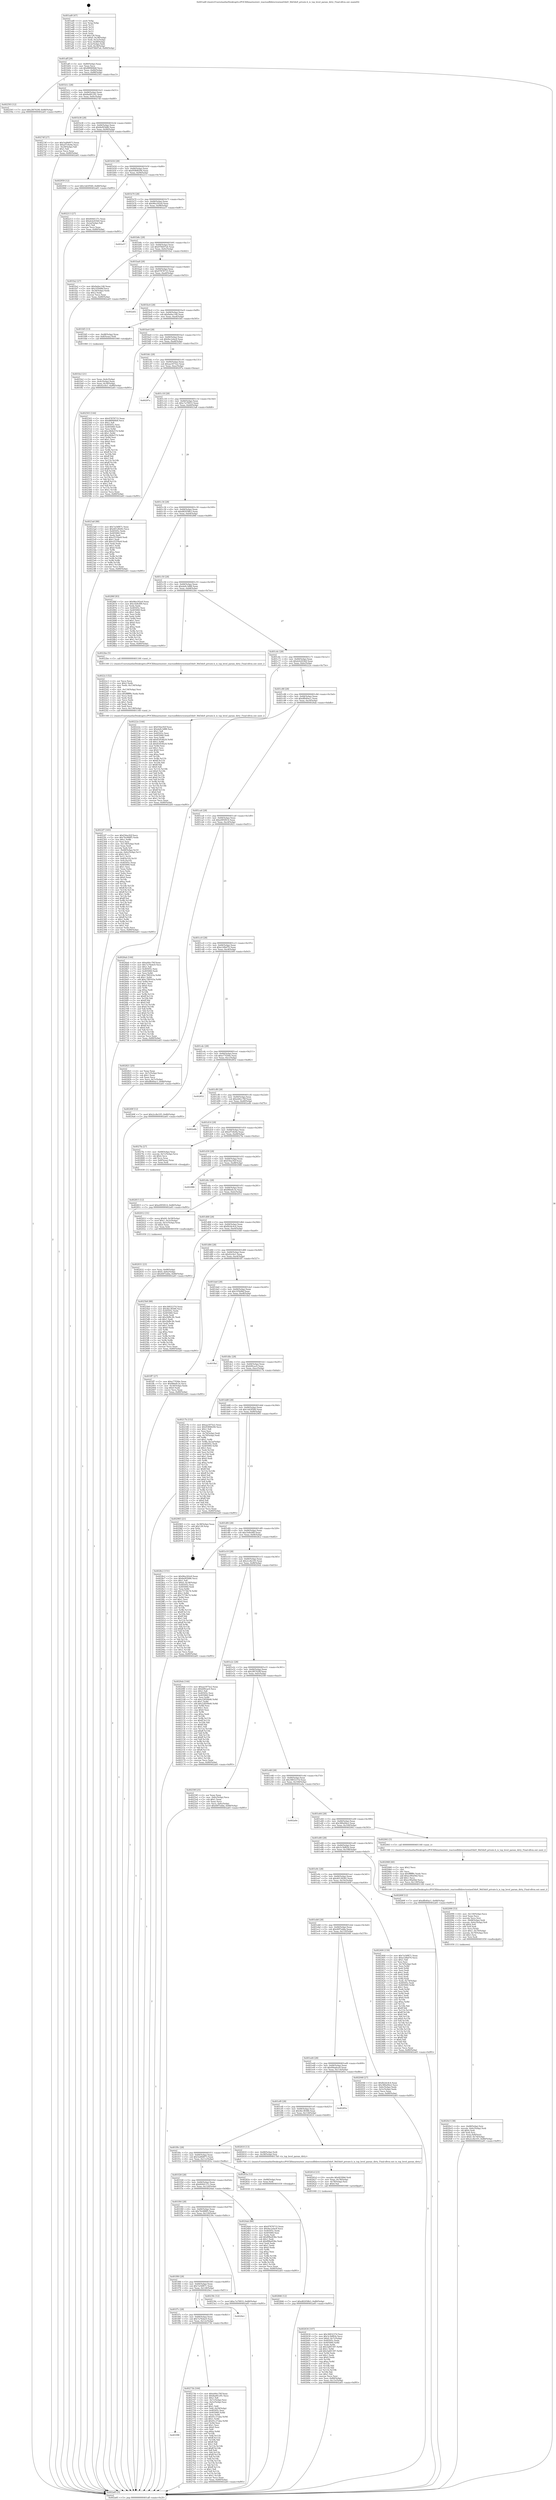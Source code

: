 digraph "0x401ad0" {
  label = "0x401ad0 (/mnt/c/Users/mathe/Desktop/tcc/POCII/binaries/extr_reactosdlldirectxwined3dx9_36d3dx9_private.h_is_top_level_param_dirty_Final-ollvm.out::main(0))"
  labelloc = "t"
  node[shape=record]

  Entry [label="",width=0.3,height=0.3,shape=circle,fillcolor=black,style=filled]
  "0x401aff" [label="{
     0x401aff [29]\l
     | [instrs]\l
     &nbsp;&nbsp;0x401aff \<+3\>: mov -0x80(%rbp),%eax\l
     &nbsp;&nbsp;0x401b02 \<+2\>: mov %eax,%ecx\l
     &nbsp;&nbsp;0x401b04 \<+6\>: sub $0x88f484b8,%ecx\l
     &nbsp;&nbsp;0x401b0a \<+6\>: mov %eax,-0x84(%rbp)\l
     &nbsp;&nbsp;0x401b10 \<+6\>: mov %ecx,-0x88(%rbp)\l
     &nbsp;&nbsp;0x401b16 \<+6\>: je 0000000000402593 \<main+0xac3\>\l
  }"]
  "0x402593" [label="{
     0x402593 [12]\l
     | [instrs]\l
     &nbsp;&nbsp;0x402593 \<+7\>: movl $0x2f67029f,-0x80(%rbp)\l
     &nbsp;&nbsp;0x40259a \<+5\>: jmp 0000000000402a65 \<main+0xf95\>\l
  }"]
  "0x401b1c" [label="{
     0x401b1c [28]\l
     | [instrs]\l
     &nbsp;&nbsp;0x401b1c \<+5\>: jmp 0000000000401b21 \<main+0x51\>\l
     &nbsp;&nbsp;0x401b21 \<+6\>: mov -0x84(%rbp),%eax\l
     &nbsp;&nbsp;0x401b27 \<+5\>: sub $0x8ad91291,%eax\l
     &nbsp;&nbsp;0x401b2c \<+6\>: mov %eax,-0x8c(%rbp)\l
     &nbsp;&nbsp;0x401b32 \<+6\>: je 00000000004027df \<main+0xd0f\>\l
  }"]
  Exit [label="",width=0.3,height=0.3,shape=circle,fillcolor=black,style=filled,peripheries=2]
  "0x4027df" [label="{
     0x4027df [27]\l
     | [instrs]\l
     &nbsp;&nbsp;0x4027df \<+5\>: mov $0x5ed9d973,%eax\l
     &nbsp;&nbsp;0x4027e4 \<+5\>: mov $0xef7c6e9a,%ecx\l
     &nbsp;&nbsp;0x4027e9 \<+3\>: mov -0x29(%rbp),%dl\l
     &nbsp;&nbsp;0x4027ec \<+3\>: test $0x1,%dl\l
     &nbsp;&nbsp;0x4027ef \<+3\>: cmovne %ecx,%eax\l
     &nbsp;&nbsp;0x4027f2 \<+3\>: mov %eax,-0x80(%rbp)\l
     &nbsp;&nbsp;0x4027f5 \<+5\>: jmp 0000000000402a65 \<main+0xf95\>\l
  }"]
  "0x401b38" [label="{
     0x401b38 [28]\l
     | [instrs]\l
     &nbsp;&nbsp;0x401b38 \<+5\>: jmp 0000000000401b3d \<main+0x6d\>\l
     &nbsp;&nbsp;0x401b3d \<+6\>: mov -0x84(%rbp),%eax\l
     &nbsp;&nbsp;0x401b43 \<+5\>: sub $0x8ef45b86,%eax\l
     &nbsp;&nbsp;0x401b48 \<+6\>: mov %eax,-0x90(%rbp)\l
     &nbsp;&nbsp;0x401b4e \<+6\>: je 0000000000402959 \<main+0xe89\>\l
  }"]
  "0x402846" [label="{
     0x402846 [12]\l
     | [instrs]\l
     &nbsp;&nbsp;0x402846 \<+7\>: movl $0xd82058b3,-0x80(%rbp)\l
     &nbsp;&nbsp;0x40284d \<+5\>: jmp 0000000000402a65 \<main+0xf95\>\l
  }"]
  "0x402959" [label="{
     0x402959 [12]\l
     | [instrs]\l
     &nbsp;&nbsp;0x402959 \<+7\>: movl $0x1dd3f560,-0x80(%rbp)\l
     &nbsp;&nbsp;0x402960 \<+5\>: jmp 0000000000402a65 \<main+0xf95\>\l
  }"]
  "0x401b54" [label="{
     0x401b54 [28]\l
     | [instrs]\l
     &nbsp;&nbsp;0x401b54 \<+5\>: jmp 0000000000401b59 \<main+0x89\>\l
     &nbsp;&nbsp;0x401b59 \<+6\>: mov -0x84(%rbp),%eax\l
     &nbsp;&nbsp;0x401b5f \<+5\>: sub $0x95808294,%eax\l
     &nbsp;&nbsp;0x401b64 \<+6\>: mov %eax,-0x94(%rbp)\l
     &nbsp;&nbsp;0x401b6a \<+6\>: je 0000000000402213 \<main+0x743\>\l
  }"]
  "0x402815" [label="{
     0x402815 [12]\l
     | [instrs]\l
     &nbsp;&nbsp;0x402815 \<+7\>: movl $0xe095f414,-0x80(%rbp)\l
     &nbsp;&nbsp;0x40281c \<+5\>: jmp 0000000000402a65 \<main+0xf95\>\l
  }"]
  "0x402213" [label="{
     0x402213 [27]\l
     | [instrs]\l
     &nbsp;&nbsp;0x402213 \<+5\>: mov $0x6044137c,%eax\l
     &nbsp;&nbsp;0x402218 \<+5\>: mov $0xdcb203b9,%ecx\l
     &nbsp;&nbsp;0x40221d \<+3\>: mov -0x2a(%rbp),%dl\l
     &nbsp;&nbsp;0x402220 \<+3\>: test $0x1,%dl\l
     &nbsp;&nbsp;0x402223 \<+3\>: cmovne %ecx,%eax\l
     &nbsp;&nbsp;0x402226 \<+3\>: mov %eax,-0x80(%rbp)\l
     &nbsp;&nbsp;0x402229 \<+5\>: jmp 0000000000402a65 \<main+0xf95\>\l
  }"]
  "0x401b70" [label="{
     0x401b70 [28]\l
     | [instrs]\l
     &nbsp;&nbsp;0x401b70 \<+5\>: jmp 0000000000401b75 \<main+0xa5\>\l
     &nbsp;&nbsp;0x401b75 \<+6\>: mov -0x84(%rbp),%eax\l
     &nbsp;&nbsp;0x401b7b \<+5\>: sub $0x96a182e9,%eax\l
     &nbsp;&nbsp;0x401b80 \<+6\>: mov %eax,-0x98(%rbp)\l
     &nbsp;&nbsp;0x401b86 \<+6\>: je 0000000000402a57 \<main+0xf87\>\l
  }"]
  "0x401f98" [label="{
     0x401f98\l
  }", style=dashed]
  "0x402a57" [label="{
     0x402a57\l
  }", style=dashed]
  "0x401b8c" [label="{
     0x401b8c [28]\l
     | [instrs]\l
     &nbsp;&nbsp;0x401b8c \<+5\>: jmp 0000000000401b91 \<main+0xc1\>\l
     &nbsp;&nbsp;0x401b91 \<+6\>: mov -0x84(%rbp),%eax\l
     &nbsp;&nbsp;0x401b97 \<+5\>: sub $0x976b97a4,%eax\l
     &nbsp;&nbsp;0x401b9c \<+6\>: mov %eax,-0x9c(%rbp)\l
     &nbsp;&nbsp;0x401ba2 \<+6\>: je 0000000000401fa2 \<main+0x4d2\>\l
  }"]
  "0x40273b" [label="{
     0x40273b [164]\l
     | [instrs]\l
     &nbsp;&nbsp;0x40273b \<+5\>: mov $0xeb9cc76f,%eax\l
     &nbsp;&nbsp;0x402740 \<+5\>: mov $0x8ad91291,%ecx\l
     &nbsp;&nbsp;0x402745 \<+2\>: mov $0x1,%dl\l
     &nbsp;&nbsp;0x402747 \<+3\>: mov -0x7c(%rbp),%esi\l
     &nbsp;&nbsp;0x40274a \<+3\>: cmp -0x5c(%rbp),%esi\l
     &nbsp;&nbsp;0x40274d \<+4\>: setl %dil\l
     &nbsp;&nbsp;0x402751 \<+4\>: and $0x1,%dil\l
     &nbsp;&nbsp;0x402755 \<+4\>: mov %dil,-0x29(%rbp)\l
     &nbsp;&nbsp;0x402759 \<+7\>: mov 0x40505c,%esi\l
     &nbsp;&nbsp;0x402760 \<+8\>: mov 0x405060,%r8d\l
     &nbsp;&nbsp;0x402768 \<+3\>: mov %esi,%r9d\l
     &nbsp;&nbsp;0x40276b \<+7\>: sub $0x91c37aba,%r9d\l
     &nbsp;&nbsp;0x402772 \<+4\>: sub $0x1,%r9d\l
     &nbsp;&nbsp;0x402776 \<+7\>: add $0x91c37aba,%r9d\l
     &nbsp;&nbsp;0x40277d \<+4\>: imul %r9d,%esi\l
     &nbsp;&nbsp;0x402781 \<+3\>: and $0x1,%esi\l
     &nbsp;&nbsp;0x402784 \<+3\>: cmp $0x0,%esi\l
     &nbsp;&nbsp;0x402787 \<+4\>: sete %dil\l
     &nbsp;&nbsp;0x40278b \<+4\>: cmp $0xa,%r8d\l
     &nbsp;&nbsp;0x40278f \<+4\>: setl %r10b\l
     &nbsp;&nbsp;0x402793 \<+3\>: mov %dil,%r11b\l
     &nbsp;&nbsp;0x402796 \<+4\>: xor $0xff,%r11b\l
     &nbsp;&nbsp;0x40279a \<+3\>: mov %r10b,%bl\l
     &nbsp;&nbsp;0x40279d \<+3\>: xor $0xff,%bl\l
     &nbsp;&nbsp;0x4027a0 \<+3\>: xor $0x1,%dl\l
     &nbsp;&nbsp;0x4027a3 \<+3\>: mov %r11b,%r14b\l
     &nbsp;&nbsp;0x4027a6 \<+4\>: and $0xff,%r14b\l
     &nbsp;&nbsp;0x4027aa \<+3\>: and %dl,%dil\l
     &nbsp;&nbsp;0x4027ad \<+3\>: mov %bl,%r15b\l
     &nbsp;&nbsp;0x4027b0 \<+4\>: and $0xff,%r15b\l
     &nbsp;&nbsp;0x4027b4 \<+3\>: and %dl,%r10b\l
     &nbsp;&nbsp;0x4027b7 \<+3\>: or %dil,%r14b\l
     &nbsp;&nbsp;0x4027ba \<+3\>: or %r10b,%r15b\l
     &nbsp;&nbsp;0x4027bd \<+3\>: xor %r15b,%r14b\l
     &nbsp;&nbsp;0x4027c0 \<+3\>: or %bl,%r11b\l
     &nbsp;&nbsp;0x4027c3 \<+4\>: xor $0xff,%r11b\l
     &nbsp;&nbsp;0x4027c7 \<+3\>: or $0x1,%dl\l
     &nbsp;&nbsp;0x4027ca \<+3\>: and %dl,%r11b\l
     &nbsp;&nbsp;0x4027cd \<+3\>: or %r11b,%r14b\l
     &nbsp;&nbsp;0x4027d0 \<+4\>: test $0x1,%r14b\l
     &nbsp;&nbsp;0x4027d4 \<+3\>: cmovne %ecx,%eax\l
     &nbsp;&nbsp;0x4027d7 \<+3\>: mov %eax,-0x80(%rbp)\l
     &nbsp;&nbsp;0x4027da \<+5\>: jmp 0000000000402a65 \<main+0xf95\>\l
  }"]
  "0x401fa2" [label="{
     0x401fa2 [27]\l
     | [instrs]\l
     &nbsp;&nbsp;0x401fa2 \<+5\>: mov $0x9a0ec148,%eax\l
     &nbsp;&nbsp;0x401fa7 \<+5\>: mov $0x105b9bf,%ecx\l
     &nbsp;&nbsp;0x401fac \<+3\>: mov -0x34(%rbp),%edx\l
     &nbsp;&nbsp;0x401faf \<+3\>: cmp $0x2,%edx\l
     &nbsp;&nbsp;0x401fb2 \<+3\>: cmovne %ecx,%eax\l
     &nbsp;&nbsp;0x401fb5 \<+3\>: mov %eax,-0x80(%rbp)\l
     &nbsp;&nbsp;0x401fb8 \<+5\>: jmp 0000000000402a65 \<main+0xf95\>\l
  }"]
  "0x401ba8" [label="{
     0x401ba8 [28]\l
     | [instrs]\l
     &nbsp;&nbsp;0x401ba8 \<+5\>: jmp 0000000000401bad \<main+0xdd\>\l
     &nbsp;&nbsp;0x401bad \<+6\>: mov -0x84(%rbp),%eax\l
     &nbsp;&nbsp;0x401bb3 \<+5\>: sub $0x97878733,%eax\l
     &nbsp;&nbsp;0x401bb8 \<+6\>: mov %eax,-0xa0(%rbp)\l
     &nbsp;&nbsp;0x401bbe \<+6\>: je 0000000000402a02 \<main+0xf32\>\l
  }"]
  "0x402a65" [label="{
     0x402a65 [5]\l
     | [instrs]\l
     &nbsp;&nbsp;0x402a65 \<+5\>: jmp 0000000000401aff \<main+0x2f\>\l
  }"]
  "0x401ad0" [label="{
     0x401ad0 [47]\l
     | [instrs]\l
     &nbsp;&nbsp;0x401ad0 \<+1\>: push %rbp\l
     &nbsp;&nbsp;0x401ad1 \<+3\>: mov %rsp,%rbp\l
     &nbsp;&nbsp;0x401ad4 \<+2\>: push %r15\l
     &nbsp;&nbsp;0x401ad6 \<+2\>: push %r14\l
     &nbsp;&nbsp;0x401ad8 \<+2\>: push %r13\l
     &nbsp;&nbsp;0x401ada \<+2\>: push %r12\l
     &nbsp;&nbsp;0x401adc \<+1\>: push %rbx\l
     &nbsp;&nbsp;0x401add \<+7\>: sub $0x128,%rsp\l
     &nbsp;&nbsp;0x401ae4 \<+7\>: movl $0x0,-0x38(%rbp)\l
     &nbsp;&nbsp;0x401aeb \<+3\>: mov %edi,-0x3c(%rbp)\l
     &nbsp;&nbsp;0x401aee \<+4\>: mov %rsi,-0x48(%rbp)\l
     &nbsp;&nbsp;0x401af2 \<+3\>: mov -0x3c(%rbp),%edi\l
     &nbsp;&nbsp;0x401af5 \<+3\>: mov %edi,-0x34(%rbp)\l
     &nbsp;&nbsp;0x401af8 \<+7\>: movl $0x976b97a4,-0x80(%rbp)\l
  }"]
  "0x401f7c" [label="{
     0x401f7c [28]\l
     | [instrs]\l
     &nbsp;&nbsp;0x401f7c \<+5\>: jmp 0000000000401f81 \<main+0x4b1\>\l
     &nbsp;&nbsp;0x401f81 \<+6\>: mov -0x84(%rbp),%eax\l
     &nbsp;&nbsp;0x401f87 \<+5\>: sub $0x7a76ebc0,%eax\l
     &nbsp;&nbsp;0x401f8c \<+6\>: mov %eax,-0x12c(%rbp)\l
     &nbsp;&nbsp;0x401f92 \<+6\>: je 000000000040273b \<main+0xc6b\>\l
  }"]
  "0x402a02" [label="{
     0x402a02\l
  }", style=dashed]
  "0x401bc4" [label="{
     0x401bc4 [28]\l
     | [instrs]\l
     &nbsp;&nbsp;0x401bc4 \<+5\>: jmp 0000000000401bc9 \<main+0xf9\>\l
     &nbsp;&nbsp;0x401bc9 \<+6\>: mov -0x84(%rbp),%eax\l
     &nbsp;&nbsp;0x401bcf \<+5\>: sub $0x9a0ec148,%eax\l
     &nbsp;&nbsp;0x401bd4 \<+6\>: mov %eax,-0xa4(%rbp)\l
     &nbsp;&nbsp;0x401bda \<+6\>: je 0000000000401fd5 \<main+0x505\>\l
  }"]
  "0x4029e1" [label="{
     0x4029e1\l
  }", style=dashed]
  "0x401fd5" [label="{
     0x401fd5 [13]\l
     | [instrs]\l
     &nbsp;&nbsp;0x401fd5 \<+4\>: mov -0x48(%rbp),%rax\l
     &nbsp;&nbsp;0x401fd9 \<+4\>: mov 0x8(%rax),%rdi\l
     &nbsp;&nbsp;0x401fdd \<+5\>: call 0000000000401060 \<atoi@plt\>\l
     | [calls]\l
     &nbsp;&nbsp;0x401060 \{1\} (unknown)\l
  }"]
  "0x401be0" [label="{
     0x401be0 [28]\l
     | [instrs]\l
     &nbsp;&nbsp;0x401be0 \<+5\>: jmp 0000000000401be5 \<main+0x115\>\l
     &nbsp;&nbsp;0x401be5 \<+6\>: mov -0x84(%rbp),%eax\l
     &nbsp;&nbsp;0x401beb \<+5\>: sub $0x9ec2ebc8,%eax\l
     &nbsp;&nbsp;0x401bf0 \<+6\>: mov %eax,-0xa8(%rbp)\l
     &nbsp;&nbsp;0x401bf6 \<+6\>: je 0000000000402503 \<main+0xa33\>\l
  }"]
  "0x401fe2" [label="{
     0x401fe2 [21]\l
     | [instrs]\l
     &nbsp;&nbsp;0x401fe2 \<+3\>: mov %eax,-0x4c(%rbp)\l
     &nbsp;&nbsp;0x401fe5 \<+3\>: mov -0x4c(%rbp),%eax\l
     &nbsp;&nbsp;0x401fe8 \<+3\>: mov %eax,-0x30(%rbp)\l
     &nbsp;&nbsp;0x401feb \<+7\>: movl $0x42c0e1,-0x80(%rbp)\l
     &nbsp;&nbsp;0x401ff2 \<+5\>: jmp 0000000000402a65 \<main+0xf95\>\l
  }"]
  "0x402634" [label="{
     0x402634 [107]\l
     | [instrs]\l
     &nbsp;&nbsp;0x402634 \<+5\>: mov $0x3683237d,%esi\l
     &nbsp;&nbsp;0x402639 \<+5\>: mov $0x3c3bf82b,%ecx\l
     &nbsp;&nbsp;0x40263e \<+7\>: movl $0x0,-0x7c(%rbp)\l
     &nbsp;&nbsp;0x402645 \<+7\>: mov 0x40505c,%edx\l
     &nbsp;&nbsp;0x40264c \<+8\>: mov 0x405060,%r8d\l
     &nbsp;&nbsp;0x402654 \<+3\>: mov %edx,%r9d\l
     &nbsp;&nbsp;0x402657 \<+7\>: sub $0x5a6f1597,%r9d\l
     &nbsp;&nbsp;0x40265e \<+4\>: sub $0x1,%r9d\l
     &nbsp;&nbsp;0x402662 \<+7\>: add $0x5a6f1597,%r9d\l
     &nbsp;&nbsp;0x402669 \<+4\>: imul %r9d,%edx\l
     &nbsp;&nbsp;0x40266d \<+3\>: and $0x1,%edx\l
     &nbsp;&nbsp;0x402670 \<+3\>: cmp $0x0,%edx\l
     &nbsp;&nbsp;0x402673 \<+4\>: sete %r10b\l
     &nbsp;&nbsp;0x402677 \<+4\>: cmp $0xa,%r8d\l
     &nbsp;&nbsp;0x40267b \<+4\>: setl %r11b\l
     &nbsp;&nbsp;0x40267f \<+3\>: mov %r10b,%bl\l
     &nbsp;&nbsp;0x402682 \<+3\>: and %r11b,%bl\l
     &nbsp;&nbsp;0x402685 \<+3\>: xor %r11b,%r10b\l
     &nbsp;&nbsp;0x402688 \<+3\>: or %r10b,%bl\l
     &nbsp;&nbsp;0x40268b \<+3\>: test $0x1,%bl\l
     &nbsp;&nbsp;0x40268e \<+3\>: cmovne %ecx,%esi\l
     &nbsp;&nbsp;0x402691 \<+3\>: mov %esi,-0x80(%rbp)\l
     &nbsp;&nbsp;0x402694 \<+6\>: mov %eax,-0x13c(%rbp)\l
     &nbsp;&nbsp;0x40269a \<+5\>: jmp 0000000000402a65 \<main+0xf95\>\l
  }"]
  "0x402503" [label="{
     0x402503 [144]\l
     | [instrs]\l
     &nbsp;&nbsp;0x402503 \<+5\>: mov $0x97878733,%eax\l
     &nbsp;&nbsp;0x402508 \<+5\>: mov $0x88f484b8,%ecx\l
     &nbsp;&nbsp;0x40250d \<+2\>: mov $0x1,%dl\l
     &nbsp;&nbsp;0x40250f \<+7\>: mov 0x40505c,%esi\l
     &nbsp;&nbsp;0x402516 \<+7\>: mov 0x405060,%edi\l
     &nbsp;&nbsp;0x40251d \<+3\>: mov %esi,%r8d\l
     &nbsp;&nbsp;0x402520 \<+7\>: sub $0xc0b9e574,%r8d\l
     &nbsp;&nbsp;0x402527 \<+4\>: sub $0x1,%r8d\l
     &nbsp;&nbsp;0x40252b \<+7\>: add $0xc0b9e574,%r8d\l
     &nbsp;&nbsp;0x402532 \<+4\>: imul %r8d,%esi\l
     &nbsp;&nbsp;0x402536 \<+3\>: and $0x1,%esi\l
     &nbsp;&nbsp;0x402539 \<+3\>: cmp $0x0,%esi\l
     &nbsp;&nbsp;0x40253c \<+4\>: sete %r9b\l
     &nbsp;&nbsp;0x402540 \<+3\>: cmp $0xa,%edi\l
     &nbsp;&nbsp;0x402543 \<+4\>: setl %r10b\l
     &nbsp;&nbsp;0x402547 \<+3\>: mov %r9b,%r11b\l
     &nbsp;&nbsp;0x40254a \<+4\>: xor $0xff,%r11b\l
     &nbsp;&nbsp;0x40254e \<+3\>: mov %r10b,%bl\l
     &nbsp;&nbsp;0x402551 \<+3\>: xor $0xff,%bl\l
     &nbsp;&nbsp;0x402554 \<+3\>: xor $0x1,%dl\l
     &nbsp;&nbsp;0x402557 \<+3\>: mov %r11b,%r14b\l
     &nbsp;&nbsp;0x40255a \<+4\>: and $0xff,%r14b\l
     &nbsp;&nbsp;0x40255e \<+3\>: and %dl,%r9b\l
     &nbsp;&nbsp;0x402561 \<+3\>: mov %bl,%r15b\l
     &nbsp;&nbsp;0x402564 \<+4\>: and $0xff,%r15b\l
     &nbsp;&nbsp;0x402568 \<+3\>: and %dl,%r10b\l
     &nbsp;&nbsp;0x40256b \<+3\>: or %r9b,%r14b\l
     &nbsp;&nbsp;0x40256e \<+3\>: or %r10b,%r15b\l
     &nbsp;&nbsp;0x402571 \<+3\>: xor %r15b,%r14b\l
     &nbsp;&nbsp;0x402574 \<+3\>: or %bl,%r11b\l
     &nbsp;&nbsp;0x402577 \<+4\>: xor $0xff,%r11b\l
     &nbsp;&nbsp;0x40257b \<+3\>: or $0x1,%dl\l
     &nbsp;&nbsp;0x40257e \<+3\>: and %dl,%r11b\l
     &nbsp;&nbsp;0x402581 \<+3\>: or %r11b,%r14b\l
     &nbsp;&nbsp;0x402584 \<+4\>: test $0x1,%r14b\l
     &nbsp;&nbsp;0x402588 \<+3\>: cmovne %ecx,%eax\l
     &nbsp;&nbsp;0x40258b \<+3\>: mov %eax,-0x80(%rbp)\l
     &nbsp;&nbsp;0x40258e \<+5\>: jmp 0000000000402a65 \<main+0xf95\>\l
  }"]
  "0x401bfc" [label="{
     0x401bfc [28]\l
     | [instrs]\l
     &nbsp;&nbsp;0x401bfc \<+5\>: jmp 0000000000401c01 \<main+0x131\>\l
     &nbsp;&nbsp;0x401c01 \<+6\>: mov -0x84(%rbp),%eax\l
     &nbsp;&nbsp;0x401c07 \<+5\>: sub $0xaa1875e2,%eax\l
     &nbsp;&nbsp;0x401c0c \<+6\>: mov %eax,-0xac(%rbp)\l
     &nbsp;&nbsp;0x401c12 \<+6\>: je 000000000040297a \<main+0xeaa\>\l
  }"]
  "0x40261d" [label="{
     0x40261d [23]\l
     | [instrs]\l
     &nbsp;&nbsp;0x40261d \<+10\>: movabs $0x4030b6,%rdi\l
     &nbsp;&nbsp;0x402627 \<+3\>: mov %eax,-0x78(%rbp)\l
     &nbsp;&nbsp;0x40262a \<+3\>: mov -0x78(%rbp),%esi\l
     &nbsp;&nbsp;0x40262d \<+2\>: mov $0x0,%al\l
     &nbsp;&nbsp;0x40262f \<+5\>: call 0000000000401040 \<printf@plt\>\l
     | [calls]\l
     &nbsp;&nbsp;0x401040 \{1\} (unknown)\l
  }"]
  "0x40297a" [label="{
     0x40297a\l
  }", style=dashed]
  "0x401c18" [label="{
     0x401c18 [28]\l
     | [instrs]\l
     &nbsp;&nbsp;0x401c18 \<+5\>: jmp 0000000000401c1d \<main+0x14d\>\l
     &nbsp;&nbsp;0x401c1d \<+6\>: mov -0x84(%rbp),%eax\l
     &nbsp;&nbsp;0x401c23 \<+5\>: sub $0xc7a79933,%eax\l
     &nbsp;&nbsp;0x401c28 \<+6\>: mov %eax,-0xb0(%rbp)\l
     &nbsp;&nbsp;0x401c2e \<+6\>: je 00000000004023a8 \<main+0x8d8\>\l
  }"]
  "0x401f60" [label="{
     0x401f60 [28]\l
     | [instrs]\l
     &nbsp;&nbsp;0x401f60 \<+5\>: jmp 0000000000401f65 \<main+0x495\>\l
     &nbsp;&nbsp;0x401f65 \<+6\>: mov -0x84(%rbp),%eax\l
     &nbsp;&nbsp;0x401f6b \<+5\>: sub $0x7a54f871,%eax\l
     &nbsp;&nbsp;0x401f70 \<+6\>: mov %eax,-0x128(%rbp)\l
     &nbsp;&nbsp;0x401f76 \<+6\>: je 00000000004029e1 \<main+0xf11\>\l
  }"]
  "0x4023a8" [label="{
     0x4023a8 [88]\l
     | [instrs]\l
     &nbsp;&nbsp;0x4023a8 \<+5\>: mov $0x7a54f871,%eax\l
     &nbsp;&nbsp;0x4023ad \<+5\>: mov $0x40128282,%ecx\l
     &nbsp;&nbsp;0x4023b2 \<+7\>: mov 0x40505c,%edx\l
     &nbsp;&nbsp;0x4023b9 \<+7\>: mov 0x405060,%esi\l
     &nbsp;&nbsp;0x4023c0 \<+2\>: mov %edx,%edi\l
     &nbsp;&nbsp;0x4023c2 \<+6\>: sub $0xcf335be9,%edi\l
     &nbsp;&nbsp;0x4023c8 \<+3\>: sub $0x1,%edi\l
     &nbsp;&nbsp;0x4023cb \<+6\>: add $0xcf335be9,%edi\l
     &nbsp;&nbsp;0x4023d1 \<+3\>: imul %edi,%edx\l
     &nbsp;&nbsp;0x4023d4 \<+3\>: and $0x1,%edx\l
     &nbsp;&nbsp;0x4023d7 \<+3\>: cmp $0x0,%edx\l
     &nbsp;&nbsp;0x4023da \<+4\>: sete %r8b\l
     &nbsp;&nbsp;0x4023de \<+3\>: cmp $0xa,%esi\l
     &nbsp;&nbsp;0x4023e1 \<+4\>: setl %r9b\l
     &nbsp;&nbsp;0x4023e5 \<+3\>: mov %r8b,%r10b\l
     &nbsp;&nbsp;0x4023e8 \<+3\>: and %r9b,%r10b\l
     &nbsp;&nbsp;0x4023eb \<+3\>: xor %r9b,%r8b\l
     &nbsp;&nbsp;0x4023ee \<+3\>: or %r8b,%r10b\l
     &nbsp;&nbsp;0x4023f1 \<+4\>: test $0x1,%r10b\l
     &nbsp;&nbsp;0x4023f5 \<+3\>: cmovne %ecx,%eax\l
     &nbsp;&nbsp;0x4023f8 \<+3\>: mov %eax,-0x80(%rbp)\l
     &nbsp;&nbsp;0x4023fb \<+5\>: jmp 0000000000402a65 \<main+0xf95\>\l
  }"]
  "0x401c34" [label="{
     0x401c34 [28]\l
     | [instrs]\l
     &nbsp;&nbsp;0x401c34 \<+5\>: jmp 0000000000401c39 \<main+0x169\>\l
     &nbsp;&nbsp;0x401c39 \<+6\>: mov -0x84(%rbp),%eax\l
     &nbsp;&nbsp;0x401c3f \<+5\>: sub $0xd82058b3,%eax\l
     &nbsp;&nbsp;0x401c44 \<+6\>: mov %eax,-0xb4(%rbp)\l
     &nbsp;&nbsp;0x401c4a \<+6\>: je 000000000040286f \<main+0xd9f\>\l
  }"]
  "0x40239c" [label="{
     0x40239c [12]\l
     | [instrs]\l
     &nbsp;&nbsp;0x40239c \<+7\>: movl $0xc7a79933,-0x80(%rbp)\l
     &nbsp;&nbsp;0x4023a3 \<+5\>: jmp 0000000000402a65 \<main+0xf95\>\l
  }"]
  "0x40286f" [label="{
     0x40286f [83]\l
     | [instrs]\l
     &nbsp;&nbsp;0x40286f \<+5\>: mov $0x96a182e9,%eax\l
     &nbsp;&nbsp;0x402874 \<+5\>: mov $0x1fe8c6f9,%ecx\l
     &nbsp;&nbsp;0x402879 \<+2\>: xor %edx,%edx\l
     &nbsp;&nbsp;0x40287b \<+7\>: mov 0x40505c,%esi\l
     &nbsp;&nbsp;0x402882 \<+7\>: mov 0x405060,%edi\l
     &nbsp;&nbsp;0x402889 \<+3\>: sub $0x1,%edx\l
     &nbsp;&nbsp;0x40288c \<+3\>: mov %esi,%r8d\l
     &nbsp;&nbsp;0x40288f \<+3\>: add %edx,%r8d\l
     &nbsp;&nbsp;0x402892 \<+4\>: imul %r8d,%esi\l
     &nbsp;&nbsp;0x402896 \<+3\>: and $0x1,%esi\l
     &nbsp;&nbsp;0x402899 \<+3\>: cmp $0x0,%esi\l
     &nbsp;&nbsp;0x40289c \<+4\>: sete %r9b\l
     &nbsp;&nbsp;0x4028a0 \<+3\>: cmp $0xa,%edi\l
     &nbsp;&nbsp;0x4028a3 \<+4\>: setl %r10b\l
     &nbsp;&nbsp;0x4028a7 \<+3\>: mov %r9b,%r11b\l
     &nbsp;&nbsp;0x4028aa \<+3\>: and %r10b,%r11b\l
     &nbsp;&nbsp;0x4028ad \<+3\>: xor %r10b,%r9b\l
     &nbsp;&nbsp;0x4028b0 \<+3\>: or %r9b,%r11b\l
     &nbsp;&nbsp;0x4028b3 \<+4\>: test $0x1,%r11b\l
     &nbsp;&nbsp;0x4028b7 \<+3\>: cmovne %ecx,%eax\l
     &nbsp;&nbsp;0x4028ba \<+3\>: mov %eax,-0x80(%rbp)\l
     &nbsp;&nbsp;0x4028bd \<+5\>: jmp 0000000000402a65 \<main+0xf95\>\l
  }"]
  "0x401c50" [label="{
     0x401c50 [28]\l
     | [instrs]\l
     &nbsp;&nbsp;0x401c50 \<+5\>: jmp 0000000000401c55 \<main+0x185\>\l
     &nbsp;&nbsp;0x401c55 \<+6\>: mov -0x84(%rbp),%eax\l
     &nbsp;&nbsp;0x401c5b \<+5\>: sub $0xda9c3d88,%eax\l
     &nbsp;&nbsp;0x401c60 \<+6\>: mov %eax,-0xb8(%rbp)\l
     &nbsp;&nbsp;0x401c66 \<+6\>: je 00000000004022be \<main+0x7ee\>\l
  }"]
  "0x401f44" [label="{
     0x401f44 [28]\l
     | [instrs]\l
     &nbsp;&nbsp;0x401f44 \<+5\>: jmp 0000000000401f49 \<main+0x479\>\l
     &nbsp;&nbsp;0x401f49 \<+6\>: mov -0x84(%rbp),%eax\l
     &nbsp;&nbsp;0x401f4f \<+5\>: sub $0x76c688f5,%eax\l
     &nbsp;&nbsp;0x401f54 \<+6\>: mov %eax,-0x124(%rbp)\l
     &nbsp;&nbsp;0x401f5a \<+6\>: je 000000000040239c \<main+0x8cc\>\l
  }"]
  "0x4022be" [label="{
     0x4022be [5]\l
     | [instrs]\l
     &nbsp;&nbsp;0x4022be \<+5\>: call 0000000000401160 \<next_i\>\l
     | [calls]\l
     &nbsp;&nbsp;0x401160 \{1\} (/mnt/c/Users/mathe/Desktop/tcc/POCII/binaries/extr_reactosdlldirectxwined3dx9_36d3dx9_private.h_is_top_level_param_dirty_Final-ollvm.out::next_i)\l
  }"]
  "0x401c6c" [label="{
     0x401c6c [28]\l
     | [instrs]\l
     &nbsp;&nbsp;0x401c6c \<+5\>: jmp 0000000000401c71 \<main+0x1a1\>\l
     &nbsp;&nbsp;0x401c71 \<+6\>: mov -0x84(%rbp),%eax\l
     &nbsp;&nbsp;0x401c77 \<+5\>: sub $0xdcb203b9,%eax\l
     &nbsp;&nbsp;0x401c7c \<+6\>: mov %eax,-0xbc(%rbp)\l
     &nbsp;&nbsp;0x401c82 \<+6\>: je 000000000040222e \<main+0x75e\>\l
  }"]
  "0x4024ab" [label="{
     0x4024ab [88]\l
     | [instrs]\l
     &nbsp;&nbsp;0x4024ab \<+5\>: mov $0x97878733,%eax\l
     &nbsp;&nbsp;0x4024b0 \<+5\>: mov $0x9ec2ebc8,%ecx\l
     &nbsp;&nbsp;0x4024b5 \<+7\>: mov 0x40505c,%edx\l
     &nbsp;&nbsp;0x4024bc \<+7\>: mov 0x405060,%esi\l
     &nbsp;&nbsp;0x4024c3 \<+2\>: mov %edx,%edi\l
     &nbsp;&nbsp;0x4024c5 \<+6\>: add $0x89be836e,%edi\l
     &nbsp;&nbsp;0x4024cb \<+3\>: sub $0x1,%edi\l
     &nbsp;&nbsp;0x4024ce \<+6\>: sub $0x89be836e,%edi\l
     &nbsp;&nbsp;0x4024d4 \<+3\>: imul %edi,%edx\l
     &nbsp;&nbsp;0x4024d7 \<+3\>: and $0x1,%edx\l
     &nbsp;&nbsp;0x4024da \<+3\>: cmp $0x0,%edx\l
     &nbsp;&nbsp;0x4024dd \<+4\>: sete %r8b\l
     &nbsp;&nbsp;0x4024e1 \<+3\>: cmp $0xa,%esi\l
     &nbsp;&nbsp;0x4024e4 \<+4\>: setl %r9b\l
     &nbsp;&nbsp;0x4024e8 \<+3\>: mov %r8b,%r10b\l
     &nbsp;&nbsp;0x4024eb \<+3\>: and %r9b,%r10b\l
     &nbsp;&nbsp;0x4024ee \<+3\>: xor %r9b,%r8b\l
     &nbsp;&nbsp;0x4024f1 \<+3\>: or %r8b,%r10b\l
     &nbsp;&nbsp;0x4024f4 \<+4\>: test $0x1,%r10b\l
     &nbsp;&nbsp;0x4024f8 \<+3\>: cmovne %ecx,%eax\l
     &nbsp;&nbsp;0x4024fb \<+3\>: mov %eax,-0x80(%rbp)\l
     &nbsp;&nbsp;0x4024fe \<+5\>: jmp 0000000000402a65 \<main+0xf95\>\l
  }"]
  "0x40222e" [label="{
     0x40222e [144]\l
     | [instrs]\l
     &nbsp;&nbsp;0x40222e \<+5\>: mov $0xf34ac92f,%eax\l
     &nbsp;&nbsp;0x402233 \<+5\>: mov $0xda9c3d88,%ecx\l
     &nbsp;&nbsp;0x402238 \<+2\>: mov $0x1,%dl\l
     &nbsp;&nbsp;0x40223a \<+7\>: mov 0x40505c,%esi\l
     &nbsp;&nbsp;0x402241 \<+7\>: mov 0x405060,%edi\l
     &nbsp;&nbsp;0x402248 \<+3\>: mov %esi,%r8d\l
     &nbsp;&nbsp;0x40224b \<+7\>: add $0x81854b24,%r8d\l
     &nbsp;&nbsp;0x402252 \<+4\>: sub $0x1,%r8d\l
     &nbsp;&nbsp;0x402256 \<+7\>: sub $0x81854b24,%r8d\l
     &nbsp;&nbsp;0x40225d \<+4\>: imul %r8d,%esi\l
     &nbsp;&nbsp;0x402261 \<+3\>: and $0x1,%esi\l
     &nbsp;&nbsp;0x402264 \<+3\>: cmp $0x0,%esi\l
     &nbsp;&nbsp;0x402267 \<+4\>: sete %r9b\l
     &nbsp;&nbsp;0x40226b \<+3\>: cmp $0xa,%edi\l
     &nbsp;&nbsp;0x40226e \<+4\>: setl %r10b\l
     &nbsp;&nbsp;0x402272 \<+3\>: mov %r9b,%r11b\l
     &nbsp;&nbsp;0x402275 \<+4\>: xor $0xff,%r11b\l
     &nbsp;&nbsp;0x402279 \<+3\>: mov %r10b,%bl\l
     &nbsp;&nbsp;0x40227c \<+3\>: xor $0xff,%bl\l
     &nbsp;&nbsp;0x40227f \<+3\>: xor $0x0,%dl\l
     &nbsp;&nbsp;0x402282 \<+3\>: mov %r11b,%r14b\l
     &nbsp;&nbsp;0x402285 \<+4\>: and $0x0,%r14b\l
     &nbsp;&nbsp;0x402289 \<+3\>: and %dl,%r9b\l
     &nbsp;&nbsp;0x40228c \<+3\>: mov %bl,%r15b\l
     &nbsp;&nbsp;0x40228f \<+4\>: and $0x0,%r15b\l
     &nbsp;&nbsp;0x402293 \<+3\>: and %dl,%r10b\l
     &nbsp;&nbsp;0x402296 \<+3\>: or %r9b,%r14b\l
     &nbsp;&nbsp;0x402299 \<+3\>: or %r10b,%r15b\l
     &nbsp;&nbsp;0x40229c \<+3\>: xor %r15b,%r14b\l
     &nbsp;&nbsp;0x40229f \<+3\>: or %bl,%r11b\l
     &nbsp;&nbsp;0x4022a2 \<+4\>: xor $0xff,%r11b\l
     &nbsp;&nbsp;0x4022a6 \<+3\>: or $0x0,%dl\l
     &nbsp;&nbsp;0x4022a9 \<+3\>: and %dl,%r11b\l
     &nbsp;&nbsp;0x4022ac \<+3\>: or %r11b,%r14b\l
     &nbsp;&nbsp;0x4022af \<+4\>: test $0x1,%r14b\l
     &nbsp;&nbsp;0x4022b3 \<+3\>: cmovne %ecx,%eax\l
     &nbsp;&nbsp;0x4022b6 \<+3\>: mov %eax,-0x80(%rbp)\l
     &nbsp;&nbsp;0x4022b9 \<+5\>: jmp 0000000000402a65 \<main+0xf95\>\l
  }"]
  "0x401c88" [label="{
     0x401c88 [28]\l
     | [instrs]\l
     &nbsp;&nbsp;0x401c88 \<+5\>: jmp 0000000000401c8d \<main+0x1bd\>\l
     &nbsp;&nbsp;0x401c8d \<+6\>: mov -0x84(%rbp),%eax\l
     &nbsp;&nbsp;0x401c93 \<+5\>: sub $0xdfb40ac1,%eax\l
     &nbsp;&nbsp;0x401c98 \<+6\>: mov %eax,-0xc0(%rbp)\l
     &nbsp;&nbsp;0x401c9e \<+6\>: je 00000000004026ab \<main+0xbdb\>\l
  }"]
  "0x401f28" [label="{
     0x401f28 [28]\l
     | [instrs]\l
     &nbsp;&nbsp;0x401f28 \<+5\>: jmp 0000000000401f2d \<main+0x45d\>\l
     &nbsp;&nbsp;0x401f2d \<+6\>: mov -0x84(%rbp),%eax\l
     &nbsp;&nbsp;0x401f33 \<+5\>: sub $0x6044137c,%eax\l
     &nbsp;&nbsp;0x401f38 \<+6\>: mov %eax,-0x120(%rbp)\l
     &nbsp;&nbsp;0x401f3e \<+6\>: je 00000000004024ab \<main+0x9db\>\l
  }"]
  "0x4026ab" [label="{
     0x4026ab [144]\l
     | [instrs]\l
     &nbsp;&nbsp;0x4026ab \<+5\>: mov $0xeb9cc76f,%eax\l
     &nbsp;&nbsp;0x4026b0 \<+5\>: mov $0x7a76ebc0,%ecx\l
     &nbsp;&nbsp;0x4026b5 \<+2\>: mov $0x1,%dl\l
     &nbsp;&nbsp;0x4026b7 \<+7\>: mov 0x40505c,%esi\l
     &nbsp;&nbsp;0x4026be \<+7\>: mov 0x405060,%edi\l
     &nbsp;&nbsp;0x4026c5 \<+3\>: mov %esi,%r8d\l
     &nbsp;&nbsp;0x4026c8 \<+7\>: sub $0xc789163a,%r8d\l
     &nbsp;&nbsp;0x4026cf \<+4\>: sub $0x1,%r8d\l
     &nbsp;&nbsp;0x4026d3 \<+7\>: add $0xc789163a,%r8d\l
     &nbsp;&nbsp;0x4026da \<+4\>: imul %r8d,%esi\l
     &nbsp;&nbsp;0x4026de \<+3\>: and $0x1,%esi\l
     &nbsp;&nbsp;0x4026e1 \<+3\>: cmp $0x0,%esi\l
     &nbsp;&nbsp;0x4026e4 \<+4\>: sete %r9b\l
     &nbsp;&nbsp;0x4026e8 \<+3\>: cmp $0xa,%edi\l
     &nbsp;&nbsp;0x4026eb \<+4\>: setl %r10b\l
     &nbsp;&nbsp;0x4026ef \<+3\>: mov %r9b,%r11b\l
     &nbsp;&nbsp;0x4026f2 \<+4\>: xor $0xff,%r11b\l
     &nbsp;&nbsp;0x4026f6 \<+3\>: mov %r10b,%bl\l
     &nbsp;&nbsp;0x4026f9 \<+3\>: xor $0xff,%bl\l
     &nbsp;&nbsp;0x4026fc \<+3\>: xor $0x0,%dl\l
     &nbsp;&nbsp;0x4026ff \<+3\>: mov %r11b,%r14b\l
     &nbsp;&nbsp;0x402702 \<+4\>: and $0x0,%r14b\l
     &nbsp;&nbsp;0x402706 \<+3\>: and %dl,%r9b\l
     &nbsp;&nbsp;0x402709 \<+3\>: mov %bl,%r15b\l
     &nbsp;&nbsp;0x40270c \<+4\>: and $0x0,%r15b\l
     &nbsp;&nbsp;0x402710 \<+3\>: and %dl,%r10b\l
     &nbsp;&nbsp;0x402713 \<+3\>: or %r9b,%r14b\l
     &nbsp;&nbsp;0x402716 \<+3\>: or %r10b,%r15b\l
     &nbsp;&nbsp;0x402719 \<+3\>: xor %r15b,%r14b\l
     &nbsp;&nbsp;0x40271c \<+3\>: or %bl,%r11b\l
     &nbsp;&nbsp;0x40271f \<+4\>: xor $0xff,%r11b\l
     &nbsp;&nbsp;0x402723 \<+3\>: or $0x0,%dl\l
     &nbsp;&nbsp;0x402726 \<+3\>: and %dl,%r11b\l
     &nbsp;&nbsp;0x402729 \<+3\>: or %r11b,%r14b\l
     &nbsp;&nbsp;0x40272c \<+4\>: test $0x1,%r14b\l
     &nbsp;&nbsp;0x402730 \<+3\>: cmovne %ecx,%eax\l
     &nbsp;&nbsp;0x402733 \<+3\>: mov %eax,-0x80(%rbp)\l
     &nbsp;&nbsp;0x402736 \<+5\>: jmp 0000000000402a65 \<main+0xf95\>\l
  }"]
  "0x401ca4" [label="{
     0x401ca4 [28]\l
     | [instrs]\l
     &nbsp;&nbsp;0x401ca4 \<+5\>: jmp 0000000000401ca9 \<main+0x1d9\>\l
     &nbsp;&nbsp;0x401ca9 \<+6\>: mov -0x84(%rbp),%eax\l
     &nbsp;&nbsp;0x401caf \<+5\>: sub $0xe095f414,%eax\l
     &nbsp;&nbsp;0x401cb4 \<+6\>: mov %eax,-0xc4(%rbp)\l
     &nbsp;&nbsp;0x401cba \<+6\>: je 0000000000402821 \<main+0xd51\>\l
  }"]
  "0x40283a" [label="{
     0x40283a [12]\l
     | [instrs]\l
     &nbsp;&nbsp;0x40283a \<+4\>: mov -0x68(%rbp),%rax\l
     &nbsp;&nbsp;0x40283e \<+3\>: mov %rax,%rdi\l
     &nbsp;&nbsp;0x402841 \<+5\>: call 0000000000401030 \<free@plt\>\l
     | [calls]\l
     &nbsp;&nbsp;0x401030 \{1\} (unknown)\l
  }"]
  "0x402821" [label="{
     0x402821 [25]\l
     | [instrs]\l
     &nbsp;&nbsp;0x402821 \<+2\>: xor %eax,%eax\l
     &nbsp;&nbsp;0x402823 \<+3\>: mov -0x7c(%rbp),%ecx\l
     &nbsp;&nbsp;0x402826 \<+3\>: sub $0x1,%eax\l
     &nbsp;&nbsp;0x402829 \<+2\>: sub %eax,%ecx\l
     &nbsp;&nbsp;0x40282b \<+3\>: mov %ecx,-0x7c(%rbp)\l
     &nbsp;&nbsp;0x40282e \<+7\>: movl $0xdfb40ac1,-0x80(%rbp)\l
     &nbsp;&nbsp;0x402835 \<+5\>: jmp 0000000000402a65 \<main+0xf95\>\l
  }"]
  "0x401cc0" [label="{
     0x401cc0 [28]\l
     | [instrs]\l
     &nbsp;&nbsp;0x401cc0 \<+5\>: jmp 0000000000401cc5 \<main+0x1f5\>\l
     &nbsp;&nbsp;0x401cc5 \<+6\>: mov -0x84(%rbp),%eax\l
     &nbsp;&nbsp;0x401ccb \<+5\>: sub $0xe1d9ef70,%eax\l
     &nbsp;&nbsp;0x401cd0 \<+6\>: mov %eax,-0xc8(%rbp)\l
     &nbsp;&nbsp;0x401cd6 \<+6\>: je 000000000040249f \<main+0x9cf\>\l
  }"]
  "0x401f0c" [label="{
     0x401f0c [28]\l
     | [instrs]\l
     &nbsp;&nbsp;0x401f0c \<+5\>: jmp 0000000000401f11 \<main+0x441\>\l
     &nbsp;&nbsp;0x401f11 \<+6\>: mov -0x84(%rbp),%eax\l
     &nbsp;&nbsp;0x401f17 \<+5\>: sub $0x5ed9d973,%eax\l
     &nbsp;&nbsp;0x401f1c \<+6\>: mov %eax,-0x11c(%rbp)\l
     &nbsp;&nbsp;0x401f22 \<+6\>: je 000000000040283a \<main+0xd6a\>\l
  }"]
  "0x40249f" [label="{
     0x40249f [12]\l
     | [instrs]\l
     &nbsp;&nbsp;0x40249f \<+7\>: movl $0x2cc8e105,-0x80(%rbp)\l
     &nbsp;&nbsp;0x4024a6 \<+5\>: jmp 0000000000402a65 \<main+0xf95\>\l
  }"]
  "0x401cdc" [label="{
     0x401cdc [28]\l
     | [instrs]\l
     &nbsp;&nbsp;0x401cdc \<+5\>: jmp 0000000000401ce1 \<main+0x211\>\l
     &nbsp;&nbsp;0x401ce1 \<+6\>: mov -0x84(%rbp),%eax\l
     &nbsp;&nbsp;0x401ce7 \<+5\>: sub $0xe77f2fde,%eax\l
     &nbsp;&nbsp;0x401cec \<+6\>: mov %eax,-0xcc(%rbp)\l
     &nbsp;&nbsp;0x401cf2 \<+6\>: je 0000000000402852 \<main+0xd82\>\l
  }"]
  "0x402610" [label="{
     0x402610 [13]\l
     | [instrs]\l
     &nbsp;&nbsp;0x402610 \<+4\>: mov -0x68(%rbp),%rdi\l
     &nbsp;&nbsp;0x402614 \<+4\>: mov -0x58(%rbp),%rsi\l
     &nbsp;&nbsp;0x402618 \<+5\>: call 00000000004017b0 \<is_top_level_param_dirty\>\l
     | [calls]\l
     &nbsp;&nbsp;0x4017b0 \{1\} (/mnt/c/Users/mathe/Desktop/tcc/POCII/binaries/extr_reactosdlldirectxwined3dx9_36d3dx9_private.h_is_top_level_param_dirty_Final-ollvm.out::is_top_level_param_dirty)\l
  }"]
  "0x402852" [label="{
     0x402852\l
  }", style=dashed]
  "0x401cf8" [label="{
     0x401cf8 [28]\l
     | [instrs]\l
     &nbsp;&nbsp;0x401cf8 \<+5\>: jmp 0000000000401cfd \<main+0x22d\>\l
     &nbsp;&nbsp;0x401cfd \<+6\>: mov -0x84(%rbp),%eax\l
     &nbsp;&nbsp;0x401d03 \<+5\>: sub $0xeb9cc76f,%eax\l
     &nbsp;&nbsp;0x401d08 \<+6\>: mov %eax,-0xd0(%rbp)\l
     &nbsp;&nbsp;0x401d0e \<+6\>: je 0000000000402a4b \<main+0xf7b\>\l
  }"]
  "0x401ef0" [label="{
     0x401ef0 [28]\l
     | [instrs]\l
     &nbsp;&nbsp;0x401ef0 \<+5\>: jmp 0000000000401ef5 \<main+0x425\>\l
     &nbsp;&nbsp;0x401ef5 \<+6\>: mov -0x84(%rbp),%eax\l
     &nbsp;&nbsp;0x401efb \<+5\>: sub $0x4bc38366,%eax\l
     &nbsp;&nbsp;0x401f00 \<+6\>: mov %eax,-0x118(%rbp)\l
     &nbsp;&nbsp;0x401f06 \<+6\>: je 0000000000402610 \<main+0xb40\>\l
  }"]
  "0x402a4b" [label="{
     0x402a4b\l
  }", style=dashed]
  "0x401d14" [label="{
     0x401d14 [28]\l
     | [instrs]\l
     &nbsp;&nbsp;0x401d14 \<+5\>: jmp 0000000000401d19 \<main+0x249\>\l
     &nbsp;&nbsp;0x401d19 \<+6\>: mov -0x84(%rbp),%eax\l
     &nbsp;&nbsp;0x401d1f \<+5\>: sub $0xef7c6e9a,%eax\l
     &nbsp;&nbsp;0x401d24 \<+6\>: mov %eax,-0xd4(%rbp)\l
     &nbsp;&nbsp;0x401d2a \<+6\>: je 00000000004027fa \<main+0xd2a\>\l
  }"]
  "0x40285e" [label="{
     0x40285e\l
  }", style=dashed]
  "0x4027fa" [label="{
     0x4027fa [27]\l
     | [instrs]\l
     &nbsp;&nbsp;0x4027fa \<+4\>: mov -0x68(%rbp),%rax\l
     &nbsp;&nbsp;0x4027fe \<+4\>: movslq -0x7c(%rbp),%rcx\l
     &nbsp;&nbsp;0x402802 \<+4\>: shl $0x4,%rcx\l
     &nbsp;&nbsp;0x402806 \<+3\>: add %rcx,%rax\l
     &nbsp;&nbsp;0x402809 \<+4\>: mov 0x8(%rax),%rax\l
     &nbsp;&nbsp;0x40280d \<+3\>: mov %rax,%rdi\l
     &nbsp;&nbsp;0x402810 \<+5\>: call 0000000000401030 \<free@plt\>\l
     | [calls]\l
     &nbsp;&nbsp;0x401030 \{1\} (unknown)\l
  }"]
  "0x401d30" [label="{
     0x401d30 [28]\l
     | [instrs]\l
     &nbsp;&nbsp;0x401d30 \<+5\>: jmp 0000000000401d35 \<main+0x265\>\l
     &nbsp;&nbsp;0x401d35 \<+6\>: mov -0x84(%rbp),%eax\l
     &nbsp;&nbsp;0x401d3b \<+5\>: sub $0xf34ac92f,%eax\l
     &nbsp;&nbsp;0x401d40 \<+6\>: mov %eax,-0xd8(%rbp)\l
     &nbsp;&nbsp;0x401d46 \<+6\>: je 0000000000402986 \<main+0xeb6\>\l
  }"]
  "0x4022f7" [label="{
     0x4022f7 [165]\l
     | [instrs]\l
     &nbsp;&nbsp;0x4022f7 \<+5\>: mov $0xf34ac92f,%ecx\l
     &nbsp;&nbsp;0x4022fc \<+5\>: mov $0x76c688f5,%edx\l
     &nbsp;&nbsp;0x402301 \<+3\>: mov $0x1,%r8b\l
     &nbsp;&nbsp;0x402304 \<+2\>: xor %esi,%esi\l
     &nbsp;&nbsp;0x402306 \<+6\>: mov -0x138(%rbp),%edi\l
     &nbsp;&nbsp;0x40230c \<+3\>: imul %eax,%edi\l
     &nbsp;&nbsp;0x40230f \<+3\>: movslq %edi,%r9\l
     &nbsp;&nbsp;0x402312 \<+4\>: mov -0x68(%rbp),%r10\l
     &nbsp;&nbsp;0x402316 \<+4\>: movslq -0x6c(%rbp),%r11\l
     &nbsp;&nbsp;0x40231a \<+4\>: shl $0x4,%r11\l
     &nbsp;&nbsp;0x40231e \<+3\>: add %r11,%r10\l
     &nbsp;&nbsp;0x402321 \<+4\>: mov 0x8(%r10),%r10\l
     &nbsp;&nbsp;0x402325 \<+3\>: mov %r9,(%r10)\l
     &nbsp;&nbsp;0x402328 \<+7\>: mov 0x40505c,%eax\l
     &nbsp;&nbsp;0x40232f \<+7\>: mov 0x405060,%edi\l
     &nbsp;&nbsp;0x402336 \<+3\>: sub $0x1,%esi\l
     &nbsp;&nbsp;0x402339 \<+2\>: mov %eax,%ebx\l
     &nbsp;&nbsp;0x40233b \<+2\>: add %esi,%ebx\l
     &nbsp;&nbsp;0x40233d \<+3\>: imul %ebx,%eax\l
     &nbsp;&nbsp;0x402340 \<+3\>: and $0x1,%eax\l
     &nbsp;&nbsp;0x402343 \<+3\>: cmp $0x0,%eax\l
     &nbsp;&nbsp;0x402346 \<+4\>: sete %r14b\l
     &nbsp;&nbsp;0x40234a \<+3\>: cmp $0xa,%edi\l
     &nbsp;&nbsp;0x40234d \<+4\>: setl %r15b\l
     &nbsp;&nbsp;0x402351 \<+3\>: mov %r14b,%r12b\l
     &nbsp;&nbsp;0x402354 \<+4\>: xor $0xff,%r12b\l
     &nbsp;&nbsp;0x402358 \<+3\>: mov %r15b,%r13b\l
     &nbsp;&nbsp;0x40235b \<+4\>: xor $0xff,%r13b\l
     &nbsp;&nbsp;0x40235f \<+4\>: xor $0x1,%r8b\l
     &nbsp;&nbsp;0x402363 \<+3\>: mov %r12b,%al\l
     &nbsp;&nbsp;0x402366 \<+2\>: and $0xff,%al\l
     &nbsp;&nbsp;0x402368 \<+3\>: and %r8b,%r14b\l
     &nbsp;&nbsp;0x40236b \<+3\>: mov %r13b,%sil\l
     &nbsp;&nbsp;0x40236e \<+4\>: and $0xff,%sil\l
     &nbsp;&nbsp;0x402372 \<+3\>: and %r8b,%r15b\l
     &nbsp;&nbsp;0x402375 \<+3\>: or %r14b,%al\l
     &nbsp;&nbsp;0x402378 \<+3\>: or %r15b,%sil\l
     &nbsp;&nbsp;0x40237b \<+3\>: xor %sil,%al\l
     &nbsp;&nbsp;0x40237e \<+3\>: or %r13b,%r12b\l
     &nbsp;&nbsp;0x402381 \<+4\>: xor $0xff,%r12b\l
     &nbsp;&nbsp;0x402385 \<+4\>: or $0x1,%r8b\l
     &nbsp;&nbsp;0x402389 \<+3\>: and %r8b,%r12b\l
     &nbsp;&nbsp;0x40238c \<+3\>: or %r12b,%al\l
     &nbsp;&nbsp;0x40238f \<+2\>: test $0x1,%al\l
     &nbsp;&nbsp;0x402391 \<+3\>: cmovne %edx,%ecx\l
     &nbsp;&nbsp;0x402394 \<+3\>: mov %ecx,-0x80(%rbp)\l
     &nbsp;&nbsp;0x402397 \<+5\>: jmp 0000000000402a65 \<main+0xf95\>\l
  }"]
  "0x402986" [label="{
     0x402986\l
  }", style=dashed]
  "0x401d4c" [label="{
     0x401d4c [28]\l
     | [instrs]\l
     &nbsp;&nbsp;0x401d4c \<+5\>: jmp 0000000000401d51 \<main+0x281\>\l
     &nbsp;&nbsp;0x401d51 \<+6\>: mov -0x84(%rbp),%eax\l
     &nbsp;&nbsp;0x401d57 \<+5\>: sub $0xf66e6c3e,%eax\l
     &nbsp;&nbsp;0x401d5c \<+6\>: mov %eax,-0xdc(%rbp)\l
     &nbsp;&nbsp;0x401d62 \<+6\>: je 0000000000402012 \<main+0x542\>\l
  }"]
  "0x4022c3" [label="{
     0x4022c3 [52]\l
     | [instrs]\l
     &nbsp;&nbsp;0x4022c3 \<+2\>: xor %ecx,%ecx\l
     &nbsp;&nbsp;0x4022c5 \<+5\>: mov $0x2,%edx\l
     &nbsp;&nbsp;0x4022ca \<+6\>: mov %edx,-0x134(%rbp)\l
     &nbsp;&nbsp;0x4022d0 \<+1\>: cltd\l
     &nbsp;&nbsp;0x4022d1 \<+6\>: mov -0x134(%rbp),%esi\l
     &nbsp;&nbsp;0x4022d7 \<+2\>: idiv %esi\l
     &nbsp;&nbsp;0x4022d9 \<+6\>: imul $0xfffffffe,%edx,%edx\l
     &nbsp;&nbsp;0x4022df \<+2\>: mov %ecx,%edi\l
     &nbsp;&nbsp;0x4022e1 \<+2\>: sub %edx,%edi\l
     &nbsp;&nbsp;0x4022e3 \<+2\>: mov %ecx,%edx\l
     &nbsp;&nbsp;0x4022e5 \<+3\>: sub $0x1,%edx\l
     &nbsp;&nbsp;0x4022e8 \<+2\>: add %edx,%edi\l
     &nbsp;&nbsp;0x4022ea \<+2\>: sub %edi,%ecx\l
     &nbsp;&nbsp;0x4022ec \<+6\>: mov %ecx,-0x138(%rbp)\l
     &nbsp;&nbsp;0x4022f2 \<+5\>: call 0000000000401160 \<next_i\>\l
     | [calls]\l
     &nbsp;&nbsp;0x401160 \{1\} (/mnt/c/Users/mathe/Desktop/tcc/POCII/binaries/extr_reactosdlldirectxwined3dx9_36d3dx9_private.h_is_top_level_param_dirty_Final-ollvm.out::next_i)\l
  }"]
  "0x402012" [label="{
     0x402012 [31]\l
     | [instrs]\l
     &nbsp;&nbsp;0x402012 \<+8\>: movq $0x64,-0x58(%rbp)\l
     &nbsp;&nbsp;0x40201a \<+7\>: movl $0x1,-0x5c(%rbp)\l
     &nbsp;&nbsp;0x402021 \<+4\>: movslq -0x5c(%rbp),%rax\l
     &nbsp;&nbsp;0x402025 \<+4\>: shl $0x4,%rax\l
     &nbsp;&nbsp;0x402029 \<+3\>: mov %rax,%rdi\l
     &nbsp;&nbsp;0x40202c \<+5\>: call 0000000000401050 \<malloc@plt\>\l
     | [calls]\l
     &nbsp;&nbsp;0x401050 \{1\} (unknown)\l
  }"]
  "0x401d68" [label="{
     0x401d68 [28]\l
     | [instrs]\l
     &nbsp;&nbsp;0x401d68 \<+5\>: jmp 0000000000401d6d \<main+0x29d\>\l
     &nbsp;&nbsp;0x401d6d \<+6\>: mov -0x84(%rbp),%eax\l
     &nbsp;&nbsp;0x401d73 \<+5\>: sub $0xfb2dc4c4,%eax\l
     &nbsp;&nbsp;0x401d78 \<+6\>: mov %eax,-0xe0(%rbp)\l
     &nbsp;&nbsp;0x401d7e \<+6\>: je 00000000004025b8 \<main+0xae8\>\l
  }"]
  "0x4020c5" [label="{
     0x4020c5 [38]\l
     | [instrs]\l
     &nbsp;&nbsp;0x4020c5 \<+4\>: mov -0x68(%rbp),%rsi\l
     &nbsp;&nbsp;0x4020c9 \<+4\>: movslq -0x6c(%rbp),%rdi\l
     &nbsp;&nbsp;0x4020cd \<+4\>: shl $0x4,%rdi\l
     &nbsp;&nbsp;0x4020d1 \<+3\>: add %rdi,%rsi\l
     &nbsp;&nbsp;0x4020d4 \<+4\>: mov %rax,0x8(%rsi)\l
     &nbsp;&nbsp;0x4020d8 \<+7\>: movl $0x0,-0x74(%rbp)\l
     &nbsp;&nbsp;0x4020df \<+7\>: movl $0x2cc8e105,-0x80(%rbp)\l
     &nbsp;&nbsp;0x4020e6 \<+5\>: jmp 0000000000402a65 \<main+0xf95\>\l
  }"]
  "0x4025b8" [label="{
     0x4025b8 [88]\l
     | [instrs]\l
     &nbsp;&nbsp;0x4025b8 \<+5\>: mov $0x3683237d,%eax\l
     &nbsp;&nbsp;0x4025bd \<+5\>: mov $0x4bc38366,%ecx\l
     &nbsp;&nbsp;0x4025c2 \<+7\>: mov 0x40505c,%edx\l
     &nbsp;&nbsp;0x4025c9 \<+7\>: mov 0x405060,%esi\l
     &nbsp;&nbsp;0x4025d0 \<+2\>: mov %edx,%edi\l
     &nbsp;&nbsp;0x4025d2 \<+6\>: add $0x2bf8c3fc,%edi\l
     &nbsp;&nbsp;0x4025d8 \<+3\>: sub $0x1,%edi\l
     &nbsp;&nbsp;0x4025db \<+6\>: sub $0x2bf8c3fc,%edi\l
     &nbsp;&nbsp;0x4025e1 \<+3\>: imul %edi,%edx\l
     &nbsp;&nbsp;0x4025e4 \<+3\>: and $0x1,%edx\l
     &nbsp;&nbsp;0x4025e7 \<+3\>: cmp $0x0,%edx\l
     &nbsp;&nbsp;0x4025ea \<+4\>: sete %r8b\l
     &nbsp;&nbsp;0x4025ee \<+3\>: cmp $0xa,%esi\l
     &nbsp;&nbsp;0x4025f1 \<+4\>: setl %r9b\l
     &nbsp;&nbsp;0x4025f5 \<+3\>: mov %r8b,%r10b\l
     &nbsp;&nbsp;0x4025f8 \<+3\>: and %r9b,%r10b\l
     &nbsp;&nbsp;0x4025fb \<+3\>: xor %r9b,%r8b\l
     &nbsp;&nbsp;0x4025fe \<+3\>: or %r8b,%r10b\l
     &nbsp;&nbsp;0x402601 \<+4\>: test $0x1,%r10b\l
     &nbsp;&nbsp;0x402605 \<+3\>: cmovne %ecx,%eax\l
     &nbsp;&nbsp;0x402608 \<+3\>: mov %eax,-0x80(%rbp)\l
     &nbsp;&nbsp;0x40260b \<+5\>: jmp 0000000000402a65 \<main+0xf95\>\l
  }"]
  "0x401d84" [label="{
     0x401d84 [28]\l
     | [instrs]\l
     &nbsp;&nbsp;0x401d84 \<+5\>: jmp 0000000000401d89 \<main+0x2b9\>\l
     &nbsp;&nbsp;0x401d89 \<+6\>: mov -0x84(%rbp),%eax\l
     &nbsp;&nbsp;0x401d8f \<+5\>: sub $0x42c0e1,%eax\l
     &nbsp;&nbsp;0x401d94 \<+6\>: mov %eax,-0xe4(%rbp)\l
     &nbsp;&nbsp;0x401d9a \<+6\>: je 0000000000401ff7 \<main+0x527\>\l
  }"]
  "0x402090" [label="{
     0x402090 [53]\l
     | [instrs]\l
     &nbsp;&nbsp;0x402090 \<+6\>: mov -0x130(%rbp),%ecx\l
     &nbsp;&nbsp;0x402096 \<+3\>: imul %eax,%ecx\l
     &nbsp;&nbsp;0x402099 \<+3\>: movslq %ecx,%rsi\l
     &nbsp;&nbsp;0x40209c \<+4\>: mov -0x68(%rbp),%rdi\l
     &nbsp;&nbsp;0x4020a0 \<+4\>: movslq -0x6c(%rbp),%r8\l
     &nbsp;&nbsp;0x4020a4 \<+4\>: shl $0x4,%r8\l
     &nbsp;&nbsp;0x4020a8 \<+3\>: add %r8,%rdi\l
     &nbsp;&nbsp;0x4020ab \<+3\>: mov %rsi,(%rdi)\l
     &nbsp;&nbsp;0x4020ae \<+7\>: movl $0x1,-0x70(%rbp)\l
     &nbsp;&nbsp;0x4020b5 \<+4\>: movslq -0x70(%rbp),%rsi\l
     &nbsp;&nbsp;0x4020b9 \<+4\>: shl $0x3,%rsi\l
     &nbsp;&nbsp;0x4020bd \<+3\>: mov %rsi,%rdi\l
     &nbsp;&nbsp;0x4020c0 \<+5\>: call 0000000000401050 \<malloc@plt\>\l
     | [calls]\l
     &nbsp;&nbsp;0x401050 \{1\} (unknown)\l
  }"]
  "0x401ff7" [label="{
     0x401ff7 [27]\l
     | [instrs]\l
     &nbsp;&nbsp;0x401ff7 \<+5\>: mov $0xe77f2fde,%eax\l
     &nbsp;&nbsp;0x401ffc \<+5\>: mov $0xf66e6c3e,%ecx\l
     &nbsp;&nbsp;0x402001 \<+3\>: mov -0x30(%rbp),%edx\l
     &nbsp;&nbsp;0x402004 \<+3\>: cmp $0x0,%edx\l
     &nbsp;&nbsp;0x402007 \<+3\>: cmove %ecx,%eax\l
     &nbsp;&nbsp;0x40200a \<+3\>: mov %eax,-0x80(%rbp)\l
     &nbsp;&nbsp;0x40200d \<+5\>: jmp 0000000000402a65 \<main+0xf95\>\l
  }"]
  "0x401da0" [label="{
     0x401da0 [28]\l
     | [instrs]\l
     &nbsp;&nbsp;0x401da0 \<+5\>: jmp 0000000000401da5 \<main+0x2d5\>\l
     &nbsp;&nbsp;0x401da5 \<+6\>: mov -0x84(%rbp),%eax\l
     &nbsp;&nbsp;0x401dab \<+5\>: sub $0x105b9bf,%eax\l
     &nbsp;&nbsp;0x401db0 \<+6\>: mov %eax,-0xe8(%rbp)\l
     &nbsp;&nbsp;0x401db6 \<+6\>: je 0000000000401fbd \<main+0x4ed\>\l
  }"]
  "0x402031" [label="{
     0x402031 [23]\l
     | [instrs]\l
     &nbsp;&nbsp;0x402031 \<+4\>: mov %rax,-0x68(%rbp)\l
     &nbsp;&nbsp;0x402035 \<+7\>: movl $0x0,-0x6c(%rbp)\l
     &nbsp;&nbsp;0x40203c \<+7\>: movl $0x40f7edda,-0x80(%rbp)\l
     &nbsp;&nbsp;0x402043 \<+5\>: jmp 0000000000402a65 \<main+0xf95\>\l
  }"]
  "0x402068" [label="{
     0x402068 [40]\l
     | [instrs]\l
     &nbsp;&nbsp;0x402068 \<+5\>: mov $0x2,%ecx\l
     &nbsp;&nbsp;0x40206d \<+1\>: cltd\l
     &nbsp;&nbsp;0x40206e \<+2\>: idiv %ecx\l
     &nbsp;&nbsp;0x402070 \<+6\>: imul $0xfffffffe,%edx,%ecx\l
     &nbsp;&nbsp;0x402076 \<+6\>: add $0xec90a04d,%ecx\l
     &nbsp;&nbsp;0x40207c \<+3\>: add $0x1,%ecx\l
     &nbsp;&nbsp;0x40207f \<+6\>: sub $0xec90a04d,%ecx\l
     &nbsp;&nbsp;0x402085 \<+6\>: mov %ecx,-0x130(%rbp)\l
     &nbsp;&nbsp;0x40208b \<+5\>: call 0000000000401160 \<next_i\>\l
     | [calls]\l
     &nbsp;&nbsp;0x401160 \{1\} (/mnt/c/Users/mathe/Desktop/tcc/POCII/binaries/extr_reactosdlldirectxwined3dx9_36d3dx9_private.h_is_top_level_param_dirty_Final-ollvm.out::next_i)\l
  }"]
  "0x401fbd" [label="{
     0x401fbd\l
  }", style=dashed]
  "0x401dbc" [label="{
     0x401dbc [28]\l
     | [instrs]\l
     &nbsp;&nbsp;0x401dbc \<+5\>: jmp 0000000000401dc1 \<main+0x2f1\>\l
     &nbsp;&nbsp;0x401dc1 \<+6\>: mov -0x84(%rbp),%eax\l
     &nbsp;&nbsp;0x401dc7 \<+5\>: sub $0xb90cac0,%eax\l
     &nbsp;&nbsp;0x401dcc \<+6\>: mov %eax,-0xec(%rbp)\l
     &nbsp;&nbsp;0x401dd2 \<+6\>: je 000000000040217b \<main+0x6ab\>\l
  }"]
  "0x401ed4" [label="{
     0x401ed4 [28]\l
     | [instrs]\l
     &nbsp;&nbsp;0x401ed4 \<+5\>: jmp 0000000000401ed9 \<main+0x409\>\l
     &nbsp;&nbsp;0x401ed9 \<+6\>: mov -0x84(%rbp),%eax\l
     &nbsp;&nbsp;0x401edf \<+5\>: sub $0x49aabce9,%eax\l
     &nbsp;&nbsp;0x401ee4 \<+6\>: mov %eax,-0x114(%rbp)\l
     &nbsp;&nbsp;0x401eea \<+6\>: je 000000000040285e \<main+0xd8e\>\l
  }"]
  "0x40217b" [label="{
     0x40217b [152]\l
     | [instrs]\l
     &nbsp;&nbsp;0x40217b \<+5\>: mov $0xaa1875e2,%eax\l
     &nbsp;&nbsp;0x402180 \<+5\>: mov $0x95808294,%ecx\l
     &nbsp;&nbsp;0x402185 \<+2\>: mov $0x1,%dl\l
     &nbsp;&nbsp;0x402187 \<+2\>: xor %esi,%esi\l
     &nbsp;&nbsp;0x402189 \<+3\>: mov -0x74(%rbp),%edi\l
     &nbsp;&nbsp;0x40218c \<+3\>: cmp -0x70(%rbp),%edi\l
     &nbsp;&nbsp;0x40218f \<+4\>: setl %r8b\l
     &nbsp;&nbsp;0x402193 \<+4\>: and $0x1,%r8b\l
     &nbsp;&nbsp;0x402197 \<+4\>: mov %r8b,-0x2a(%rbp)\l
     &nbsp;&nbsp;0x40219b \<+7\>: mov 0x40505c,%edi\l
     &nbsp;&nbsp;0x4021a2 \<+8\>: mov 0x405060,%r9d\l
     &nbsp;&nbsp;0x4021aa \<+3\>: sub $0x1,%esi\l
     &nbsp;&nbsp;0x4021ad \<+3\>: mov %edi,%r10d\l
     &nbsp;&nbsp;0x4021b0 \<+3\>: add %esi,%r10d\l
     &nbsp;&nbsp;0x4021b3 \<+4\>: imul %r10d,%edi\l
     &nbsp;&nbsp;0x4021b7 \<+3\>: and $0x1,%edi\l
     &nbsp;&nbsp;0x4021ba \<+3\>: cmp $0x0,%edi\l
     &nbsp;&nbsp;0x4021bd \<+4\>: sete %r8b\l
     &nbsp;&nbsp;0x4021c1 \<+4\>: cmp $0xa,%r9d\l
     &nbsp;&nbsp;0x4021c5 \<+4\>: setl %r11b\l
     &nbsp;&nbsp;0x4021c9 \<+3\>: mov %r8b,%bl\l
     &nbsp;&nbsp;0x4021cc \<+3\>: xor $0xff,%bl\l
     &nbsp;&nbsp;0x4021cf \<+3\>: mov %r11b,%r14b\l
     &nbsp;&nbsp;0x4021d2 \<+4\>: xor $0xff,%r14b\l
     &nbsp;&nbsp;0x4021d6 \<+3\>: xor $0x0,%dl\l
     &nbsp;&nbsp;0x4021d9 \<+3\>: mov %bl,%r15b\l
     &nbsp;&nbsp;0x4021dc \<+4\>: and $0x0,%r15b\l
     &nbsp;&nbsp;0x4021e0 \<+3\>: and %dl,%r8b\l
     &nbsp;&nbsp;0x4021e3 \<+3\>: mov %r14b,%r12b\l
     &nbsp;&nbsp;0x4021e6 \<+4\>: and $0x0,%r12b\l
     &nbsp;&nbsp;0x4021ea \<+3\>: and %dl,%r11b\l
     &nbsp;&nbsp;0x4021ed \<+3\>: or %r8b,%r15b\l
     &nbsp;&nbsp;0x4021f0 \<+3\>: or %r11b,%r12b\l
     &nbsp;&nbsp;0x4021f3 \<+3\>: xor %r12b,%r15b\l
     &nbsp;&nbsp;0x4021f6 \<+3\>: or %r14b,%bl\l
     &nbsp;&nbsp;0x4021f9 \<+3\>: xor $0xff,%bl\l
     &nbsp;&nbsp;0x4021fc \<+3\>: or $0x0,%dl\l
     &nbsp;&nbsp;0x4021ff \<+2\>: and %dl,%bl\l
     &nbsp;&nbsp;0x402201 \<+3\>: or %bl,%r15b\l
     &nbsp;&nbsp;0x402204 \<+4\>: test $0x1,%r15b\l
     &nbsp;&nbsp;0x402208 \<+3\>: cmovne %ecx,%eax\l
     &nbsp;&nbsp;0x40220b \<+3\>: mov %eax,-0x80(%rbp)\l
     &nbsp;&nbsp;0x40220e \<+5\>: jmp 0000000000402a65 \<main+0xf95\>\l
  }"]
  "0x401dd8" [label="{
     0x401dd8 [28]\l
     | [instrs]\l
     &nbsp;&nbsp;0x401dd8 \<+5\>: jmp 0000000000401ddd \<main+0x30d\>\l
     &nbsp;&nbsp;0x401ddd \<+6\>: mov -0x84(%rbp),%eax\l
     &nbsp;&nbsp;0x401de3 \<+5\>: sub $0x1dd3f560,%eax\l
     &nbsp;&nbsp;0x401de8 \<+6\>: mov %eax,-0xf0(%rbp)\l
     &nbsp;&nbsp;0x401dee \<+6\>: je 0000000000402965 \<main+0xe95\>\l
  }"]
  "0x402048" [label="{
     0x402048 [27]\l
     | [instrs]\l
     &nbsp;&nbsp;0x402048 \<+5\>: mov $0xfb2dc4c4,%eax\l
     &nbsp;&nbsp;0x40204d \<+5\>: mov $0x380a94e2,%ecx\l
     &nbsp;&nbsp;0x402052 \<+3\>: mov -0x6c(%rbp),%edx\l
     &nbsp;&nbsp;0x402055 \<+3\>: cmp -0x5c(%rbp),%edx\l
     &nbsp;&nbsp;0x402058 \<+3\>: cmovl %ecx,%eax\l
     &nbsp;&nbsp;0x40205b \<+3\>: mov %eax,-0x80(%rbp)\l
     &nbsp;&nbsp;0x40205e \<+5\>: jmp 0000000000402a65 \<main+0xf95\>\l
  }"]
  "0x402965" [label="{
     0x402965 [21]\l
     | [instrs]\l
     &nbsp;&nbsp;0x402965 \<+3\>: mov -0x38(%rbp),%eax\l
     &nbsp;&nbsp;0x402968 \<+7\>: add $0x128,%rsp\l
     &nbsp;&nbsp;0x40296f \<+1\>: pop %rbx\l
     &nbsp;&nbsp;0x402970 \<+2\>: pop %r12\l
     &nbsp;&nbsp;0x402972 \<+2\>: pop %r13\l
     &nbsp;&nbsp;0x402974 \<+2\>: pop %r14\l
     &nbsp;&nbsp;0x402976 \<+2\>: pop %r15\l
     &nbsp;&nbsp;0x402978 \<+1\>: pop %rbp\l
     &nbsp;&nbsp;0x402979 \<+1\>: ret\l
  }"]
  "0x401df4" [label="{
     0x401df4 [28]\l
     | [instrs]\l
     &nbsp;&nbsp;0x401df4 \<+5\>: jmp 0000000000401df9 \<main+0x329\>\l
     &nbsp;&nbsp;0x401df9 \<+6\>: mov -0x84(%rbp),%eax\l
     &nbsp;&nbsp;0x401dff \<+5\>: sub $0x1fe8c6f9,%eax\l
     &nbsp;&nbsp;0x401e04 \<+6\>: mov %eax,-0xf4(%rbp)\l
     &nbsp;&nbsp;0x401e0a \<+6\>: je 00000000004028c2 \<main+0xdf2\>\l
  }"]
  "0x401eb8" [label="{
     0x401eb8 [28]\l
     | [instrs]\l
     &nbsp;&nbsp;0x401eb8 \<+5\>: jmp 0000000000401ebd \<main+0x3ed\>\l
     &nbsp;&nbsp;0x401ebd \<+6\>: mov -0x84(%rbp),%eax\l
     &nbsp;&nbsp;0x401ec3 \<+5\>: sub $0x40f7edda,%eax\l
     &nbsp;&nbsp;0x401ec8 \<+6\>: mov %eax,-0x110(%rbp)\l
     &nbsp;&nbsp;0x401ece \<+6\>: je 0000000000402048 \<main+0x578\>\l
  }"]
  "0x4028c2" [label="{
     0x4028c2 [151]\l
     | [instrs]\l
     &nbsp;&nbsp;0x4028c2 \<+5\>: mov $0x96a182e9,%eax\l
     &nbsp;&nbsp;0x4028c7 \<+5\>: mov $0x8ef45b86,%ecx\l
     &nbsp;&nbsp;0x4028cc \<+2\>: mov $0x1,%dl\l
     &nbsp;&nbsp;0x4028ce \<+7\>: movl $0x0,-0x38(%rbp)\l
     &nbsp;&nbsp;0x4028d5 \<+7\>: mov 0x40505c,%esi\l
     &nbsp;&nbsp;0x4028dc \<+7\>: mov 0x405060,%edi\l
     &nbsp;&nbsp;0x4028e3 \<+3\>: mov %esi,%r8d\l
     &nbsp;&nbsp;0x4028e6 \<+7\>: add $0x7573fe74,%r8d\l
     &nbsp;&nbsp;0x4028ed \<+4\>: sub $0x1,%r8d\l
     &nbsp;&nbsp;0x4028f1 \<+7\>: sub $0x7573fe74,%r8d\l
     &nbsp;&nbsp;0x4028f8 \<+4\>: imul %r8d,%esi\l
     &nbsp;&nbsp;0x4028fc \<+3\>: and $0x1,%esi\l
     &nbsp;&nbsp;0x4028ff \<+3\>: cmp $0x0,%esi\l
     &nbsp;&nbsp;0x402902 \<+4\>: sete %r9b\l
     &nbsp;&nbsp;0x402906 \<+3\>: cmp $0xa,%edi\l
     &nbsp;&nbsp;0x402909 \<+4\>: setl %r10b\l
     &nbsp;&nbsp;0x40290d \<+3\>: mov %r9b,%r11b\l
     &nbsp;&nbsp;0x402910 \<+4\>: xor $0xff,%r11b\l
     &nbsp;&nbsp;0x402914 \<+3\>: mov %r10b,%bl\l
     &nbsp;&nbsp;0x402917 \<+3\>: xor $0xff,%bl\l
     &nbsp;&nbsp;0x40291a \<+3\>: xor $0x1,%dl\l
     &nbsp;&nbsp;0x40291d \<+3\>: mov %r11b,%r14b\l
     &nbsp;&nbsp;0x402920 \<+4\>: and $0xff,%r14b\l
     &nbsp;&nbsp;0x402924 \<+3\>: and %dl,%r9b\l
     &nbsp;&nbsp;0x402927 \<+3\>: mov %bl,%r15b\l
     &nbsp;&nbsp;0x40292a \<+4\>: and $0xff,%r15b\l
     &nbsp;&nbsp;0x40292e \<+3\>: and %dl,%r10b\l
     &nbsp;&nbsp;0x402931 \<+3\>: or %r9b,%r14b\l
     &nbsp;&nbsp;0x402934 \<+3\>: or %r10b,%r15b\l
     &nbsp;&nbsp;0x402937 \<+3\>: xor %r15b,%r14b\l
     &nbsp;&nbsp;0x40293a \<+3\>: or %bl,%r11b\l
     &nbsp;&nbsp;0x40293d \<+4\>: xor $0xff,%r11b\l
     &nbsp;&nbsp;0x402941 \<+3\>: or $0x1,%dl\l
     &nbsp;&nbsp;0x402944 \<+3\>: and %dl,%r11b\l
     &nbsp;&nbsp;0x402947 \<+3\>: or %r11b,%r14b\l
     &nbsp;&nbsp;0x40294a \<+4\>: test $0x1,%r14b\l
     &nbsp;&nbsp;0x40294e \<+3\>: cmovne %ecx,%eax\l
     &nbsp;&nbsp;0x402951 \<+3\>: mov %eax,-0x80(%rbp)\l
     &nbsp;&nbsp;0x402954 \<+5\>: jmp 0000000000402a65 \<main+0xf95\>\l
  }"]
  "0x401e10" [label="{
     0x401e10 [28]\l
     | [instrs]\l
     &nbsp;&nbsp;0x401e10 \<+5\>: jmp 0000000000401e15 \<main+0x345\>\l
     &nbsp;&nbsp;0x401e15 \<+6\>: mov -0x84(%rbp),%eax\l
     &nbsp;&nbsp;0x401e1b \<+5\>: sub $0x2cc8e105,%eax\l
     &nbsp;&nbsp;0x401e20 \<+6\>: mov %eax,-0xf8(%rbp)\l
     &nbsp;&nbsp;0x401e26 \<+6\>: je 00000000004020eb \<main+0x61b\>\l
  }"]
  "0x402400" [label="{
     0x402400 [159]\l
     | [instrs]\l
     &nbsp;&nbsp;0x402400 \<+5\>: mov $0x7a54f871,%eax\l
     &nbsp;&nbsp;0x402405 \<+5\>: mov $0xe1d9ef70,%ecx\l
     &nbsp;&nbsp;0x40240a \<+2\>: mov $0x1,%dl\l
     &nbsp;&nbsp;0x40240c \<+2\>: xor %esi,%esi\l
     &nbsp;&nbsp;0x40240e \<+3\>: mov -0x74(%rbp),%edi\l
     &nbsp;&nbsp;0x402411 \<+3\>: mov %esi,%r8d\l
     &nbsp;&nbsp;0x402414 \<+3\>: sub %edi,%r8d\l
     &nbsp;&nbsp;0x402417 \<+2\>: mov %esi,%edi\l
     &nbsp;&nbsp;0x402419 \<+3\>: sub $0x1,%edi\l
     &nbsp;&nbsp;0x40241c \<+3\>: add %edi,%r8d\l
     &nbsp;&nbsp;0x40241f \<+2\>: mov %esi,%edi\l
     &nbsp;&nbsp;0x402421 \<+3\>: sub %r8d,%edi\l
     &nbsp;&nbsp;0x402424 \<+3\>: mov %edi,-0x74(%rbp)\l
     &nbsp;&nbsp;0x402427 \<+7\>: mov 0x40505c,%edi\l
     &nbsp;&nbsp;0x40242e \<+8\>: mov 0x405060,%r8d\l
     &nbsp;&nbsp;0x402436 \<+3\>: sub $0x1,%esi\l
     &nbsp;&nbsp;0x402439 \<+3\>: mov %edi,%r9d\l
     &nbsp;&nbsp;0x40243c \<+3\>: add %esi,%r9d\l
     &nbsp;&nbsp;0x40243f \<+4\>: imul %r9d,%edi\l
     &nbsp;&nbsp;0x402443 \<+3\>: and $0x1,%edi\l
     &nbsp;&nbsp;0x402446 \<+3\>: cmp $0x0,%edi\l
     &nbsp;&nbsp;0x402449 \<+4\>: sete %r10b\l
     &nbsp;&nbsp;0x40244d \<+4\>: cmp $0xa,%r8d\l
     &nbsp;&nbsp;0x402451 \<+4\>: setl %r11b\l
     &nbsp;&nbsp;0x402455 \<+3\>: mov %r10b,%bl\l
     &nbsp;&nbsp;0x402458 \<+3\>: xor $0xff,%bl\l
     &nbsp;&nbsp;0x40245b \<+3\>: mov %r11b,%r14b\l
     &nbsp;&nbsp;0x40245e \<+4\>: xor $0xff,%r14b\l
     &nbsp;&nbsp;0x402462 \<+3\>: xor $0x0,%dl\l
     &nbsp;&nbsp;0x402465 \<+3\>: mov %bl,%r15b\l
     &nbsp;&nbsp;0x402468 \<+4\>: and $0x0,%r15b\l
     &nbsp;&nbsp;0x40246c \<+3\>: and %dl,%r10b\l
     &nbsp;&nbsp;0x40246f \<+3\>: mov %r14b,%r12b\l
     &nbsp;&nbsp;0x402472 \<+4\>: and $0x0,%r12b\l
     &nbsp;&nbsp;0x402476 \<+3\>: and %dl,%r11b\l
     &nbsp;&nbsp;0x402479 \<+3\>: or %r10b,%r15b\l
     &nbsp;&nbsp;0x40247c \<+3\>: or %r11b,%r12b\l
     &nbsp;&nbsp;0x40247f \<+3\>: xor %r12b,%r15b\l
     &nbsp;&nbsp;0x402482 \<+3\>: or %r14b,%bl\l
     &nbsp;&nbsp;0x402485 \<+3\>: xor $0xff,%bl\l
     &nbsp;&nbsp;0x402488 \<+3\>: or $0x0,%dl\l
     &nbsp;&nbsp;0x40248b \<+2\>: and %dl,%bl\l
     &nbsp;&nbsp;0x40248d \<+3\>: or %bl,%r15b\l
     &nbsp;&nbsp;0x402490 \<+4\>: test $0x1,%r15b\l
     &nbsp;&nbsp;0x402494 \<+3\>: cmovne %ecx,%eax\l
     &nbsp;&nbsp;0x402497 \<+3\>: mov %eax,-0x80(%rbp)\l
     &nbsp;&nbsp;0x40249a \<+5\>: jmp 0000000000402a65 \<main+0xf95\>\l
  }"]
  "0x4020eb" [label="{
     0x4020eb [144]\l
     | [instrs]\l
     &nbsp;&nbsp;0x4020eb \<+5\>: mov $0xaa1875e2,%eax\l
     &nbsp;&nbsp;0x4020f0 \<+5\>: mov $0xb90cac0,%ecx\l
     &nbsp;&nbsp;0x4020f5 \<+2\>: mov $0x1,%dl\l
     &nbsp;&nbsp;0x4020f7 \<+7\>: mov 0x40505c,%esi\l
     &nbsp;&nbsp;0x4020fe \<+7\>: mov 0x405060,%edi\l
     &nbsp;&nbsp;0x402105 \<+3\>: mov %esi,%r8d\l
     &nbsp;&nbsp;0x402108 \<+7\>: sub $0x22850b46,%r8d\l
     &nbsp;&nbsp;0x40210f \<+4\>: sub $0x1,%r8d\l
     &nbsp;&nbsp;0x402113 \<+7\>: add $0x22850b46,%r8d\l
     &nbsp;&nbsp;0x40211a \<+4\>: imul %r8d,%esi\l
     &nbsp;&nbsp;0x40211e \<+3\>: and $0x1,%esi\l
     &nbsp;&nbsp;0x402121 \<+3\>: cmp $0x0,%esi\l
     &nbsp;&nbsp;0x402124 \<+4\>: sete %r9b\l
     &nbsp;&nbsp;0x402128 \<+3\>: cmp $0xa,%edi\l
     &nbsp;&nbsp;0x40212b \<+4\>: setl %r10b\l
     &nbsp;&nbsp;0x40212f \<+3\>: mov %r9b,%r11b\l
     &nbsp;&nbsp;0x402132 \<+4\>: xor $0xff,%r11b\l
     &nbsp;&nbsp;0x402136 \<+3\>: mov %r10b,%bl\l
     &nbsp;&nbsp;0x402139 \<+3\>: xor $0xff,%bl\l
     &nbsp;&nbsp;0x40213c \<+3\>: xor $0x1,%dl\l
     &nbsp;&nbsp;0x40213f \<+3\>: mov %r11b,%r14b\l
     &nbsp;&nbsp;0x402142 \<+4\>: and $0xff,%r14b\l
     &nbsp;&nbsp;0x402146 \<+3\>: and %dl,%r9b\l
     &nbsp;&nbsp;0x402149 \<+3\>: mov %bl,%r15b\l
     &nbsp;&nbsp;0x40214c \<+4\>: and $0xff,%r15b\l
     &nbsp;&nbsp;0x402150 \<+3\>: and %dl,%r10b\l
     &nbsp;&nbsp;0x402153 \<+3\>: or %r9b,%r14b\l
     &nbsp;&nbsp;0x402156 \<+3\>: or %r10b,%r15b\l
     &nbsp;&nbsp;0x402159 \<+3\>: xor %r15b,%r14b\l
     &nbsp;&nbsp;0x40215c \<+3\>: or %bl,%r11b\l
     &nbsp;&nbsp;0x40215f \<+4\>: xor $0xff,%r11b\l
     &nbsp;&nbsp;0x402163 \<+3\>: or $0x1,%dl\l
     &nbsp;&nbsp;0x402166 \<+3\>: and %dl,%r11b\l
     &nbsp;&nbsp;0x402169 \<+3\>: or %r11b,%r14b\l
     &nbsp;&nbsp;0x40216c \<+4\>: test $0x1,%r14b\l
     &nbsp;&nbsp;0x402170 \<+3\>: cmovne %ecx,%eax\l
     &nbsp;&nbsp;0x402173 \<+3\>: mov %eax,-0x80(%rbp)\l
     &nbsp;&nbsp;0x402176 \<+5\>: jmp 0000000000402a65 \<main+0xf95\>\l
  }"]
  "0x401e2c" [label="{
     0x401e2c [28]\l
     | [instrs]\l
     &nbsp;&nbsp;0x401e2c \<+5\>: jmp 0000000000401e31 \<main+0x361\>\l
     &nbsp;&nbsp;0x401e31 \<+6\>: mov -0x84(%rbp),%eax\l
     &nbsp;&nbsp;0x401e37 \<+5\>: sub $0x2f67029f,%eax\l
     &nbsp;&nbsp;0x401e3c \<+6\>: mov %eax,-0xfc(%rbp)\l
     &nbsp;&nbsp;0x401e42 \<+6\>: je 000000000040259f \<main+0xacf\>\l
  }"]
  "0x401e9c" [label="{
     0x401e9c [28]\l
     | [instrs]\l
     &nbsp;&nbsp;0x401e9c \<+5\>: jmp 0000000000401ea1 \<main+0x3d1\>\l
     &nbsp;&nbsp;0x401ea1 \<+6\>: mov -0x84(%rbp),%eax\l
     &nbsp;&nbsp;0x401ea7 \<+5\>: sub $0x40128282,%eax\l
     &nbsp;&nbsp;0x401eac \<+6\>: mov %eax,-0x10c(%rbp)\l
     &nbsp;&nbsp;0x401eb2 \<+6\>: je 0000000000402400 \<main+0x930\>\l
  }"]
  "0x40259f" [label="{
     0x40259f [25]\l
     | [instrs]\l
     &nbsp;&nbsp;0x40259f \<+2\>: xor %eax,%eax\l
     &nbsp;&nbsp;0x4025a1 \<+3\>: mov -0x6c(%rbp),%ecx\l
     &nbsp;&nbsp;0x4025a4 \<+3\>: sub $0x1,%eax\l
     &nbsp;&nbsp;0x4025a7 \<+2\>: sub %eax,%ecx\l
     &nbsp;&nbsp;0x4025a9 \<+3\>: mov %ecx,-0x6c(%rbp)\l
     &nbsp;&nbsp;0x4025ac \<+7\>: movl $0x40f7edda,-0x80(%rbp)\l
     &nbsp;&nbsp;0x4025b3 \<+5\>: jmp 0000000000402a65 \<main+0xf95\>\l
  }"]
  "0x401e48" [label="{
     0x401e48 [28]\l
     | [instrs]\l
     &nbsp;&nbsp;0x401e48 \<+5\>: jmp 0000000000401e4d \<main+0x37d\>\l
     &nbsp;&nbsp;0x401e4d \<+6\>: mov -0x84(%rbp),%eax\l
     &nbsp;&nbsp;0x401e53 \<+5\>: sub $0x3683237d,%eax\l
     &nbsp;&nbsp;0x401e58 \<+6\>: mov %eax,-0x100(%rbp)\l
     &nbsp;&nbsp;0x401e5e \<+6\>: je 0000000000402a0e \<main+0xf3e\>\l
  }"]
  "0x40269f" [label="{
     0x40269f [12]\l
     | [instrs]\l
     &nbsp;&nbsp;0x40269f \<+7\>: movl $0xdfb40ac1,-0x80(%rbp)\l
     &nbsp;&nbsp;0x4026a6 \<+5\>: jmp 0000000000402a65 \<main+0xf95\>\l
  }"]
  "0x402a0e" [label="{
     0x402a0e\l
  }", style=dashed]
  "0x401e64" [label="{
     0x401e64 [28]\l
     | [instrs]\l
     &nbsp;&nbsp;0x401e64 \<+5\>: jmp 0000000000401e69 \<main+0x399\>\l
     &nbsp;&nbsp;0x401e69 \<+6\>: mov -0x84(%rbp),%eax\l
     &nbsp;&nbsp;0x401e6f \<+5\>: sub $0x380a94e2,%eax\l
     &nbsp;&nbsp;0x401e74 \<+6\>: mov %eax,-0x104(%rbp)\l
     &nbsp;&nbsp;0x401e7a \<+6\>: je 0000000000402063 \<main+0x593\>\l
  }"]
  "0x401e80" [label="{
     0x401e80 [28]\l
     | [instrs]\l
     &nbsp;&nbsp;0x401e80 \<+5\>: jmp 0000000000401e85 \<main+0x3b5\>\l
     &nbsp;&nbsp;0x401e85 \<+6\>: mov -0x84(%rbp),%eax\l
     &nbsp;&nbsp;0x401e8b \<+5\>: sub $0x3c3bf82b,%eax\l
     &nbsp;&nbsp;0x401e90 \<+6\>: mov %eax,-0x108(%rbp)\l
     &nbsp;&nbsp;0x401e96 \<+6\>: je 000000000040269f \<main+0xbcf\>\l
  }"]
  "0x402063" [label="{
     0x402063 [5]\l
     | [instrs]\l
     &nbsp;&nbsp;0x402063 \<+5\>: call 0000000000401160 \<next_i\>\l
     | [calls]\l
     &nbsp;&nbsp;0x401160 \{1\} (/mnt/c/Users/mathe/Desktop/tcc/POCII/binaries/extr_reactosdlldirectxwined3dx9_36d3dx9_private.h_is_top_level_param_dirty_Final-ollvm.out::next_i)\l
  }"]
  Entry -> "0x401ad0" [label=" 1"]
  "0x401aff" -> "0x402593" [label=" 1"]
  "0x401aff" -> "0x401b1c" [label=" 38"]
  "0x402965" -> Exit [label=" 1"]
  "0x401b1c" -> "0x4027df" [label=" 2"]
  "0x401b1c" -> "0x401b38" [label=" 36"]
  "0x402959" -> "0x402a65" [label=" 1"]
  "0x401b38" -> "0x402959" [label=" 1"]
  "0x401b38" -> "0x401b54" [label=" 35"]
  "0x4028c2" -> "0x402a65" [label=" 1"]
  "0x401b54" -> "0x402213" [label=" 2"]
  "0x401b54" -> "0x401b70" [label=" 33"]
  "0x40286f" -> "0x402a65" [label=" 1"]
  "0x401b70" -> "0x402a57" [label=" 0"]
  "0x401b70" -> "0x401b8c" [label=" 33"]
  "0x402846" -> "0x402a65" [label=" 1"]
  "0x401b8c" -> "0x401fa2" [label=" 1"]
  "0x401b8c" -> "0x401ba8" [label=" 32"]
  "0x401fa2" -> "0x402a65" [label=" 1"]
  "0x401ad0" -> "0x401aff" [label=" 1"]
  "0x402a65" -> "0x401aff" [label=" 38"]
  "0x40283a" -> "0x402846" [label=" 1"]
  "0x401ba8" -> "0x402a02" [label=" 0"]
  "0x401ba8" -> "0x401bc4" [label=" 32"]
  "0x402815" -> "0x402a65" [label=" 1"]
  "0x401bc4" -> "0x401fd5" [label=" 1"]
  "0x401bc4" -> "0x401be0" [label=" 31"]
  "0x401fd5" -> "0x401fe2" [label=" 1"]
  "0x401fe2" -> "0x402a65" [label=" 1"]
  "0x4027fa" -> "0x402815" [label=" 1"]
  "0x401be0" -> "0x402503" [label=" 1"]
  "0x401be0" -> "0x401bfc" [label=" 30"]
  "0x40273b" -> "0x402a65" [label=" 2"]
  "0x401bfc" -> "0x40297a" [label=" 0"]
  "0x401bfc" -> "0x401c18" [label=" 30"]
  "0x401f7c" -> "0x401f98" [label=" 0"]
  "0x401c18" -> "0x4023a8" [label=" 1"]
  "0x401c18" -> "0x401c34" [label=" 29"]
  "0x401f7c" -> "0x40273b" [label=" 2"]
  "0x401c34" -> "0x40286f" [label=" 1"]
  "0x401c34" -> "0x401c50" [label=" 28"]
  "0x402821" -> "0x402a65" [label=" 1"]
  "0x401c50" -> "0x4022be" [label=" 1"]
  "0x401c50" -> "0x401c6c" [label=" 27"]
  "0x401f60" -> "0x4029e1" [label=" 0"]
  "0x401c6c" -> "0x40222e" [label=" 1"]
  "0x401c6c" -> "0x401c88" [label=" 26"]
  "0x4027df" -> "0x402a65" [label=" 2"]
  "0x401c88" -> "0x4026ab" [label=" 2"]
  "0x401c88" -> "0x401ca4" [label=" 24"]
  "0x40269f" -> "0x402a65" [label=" 1"]
  "0x401ca4" -> "0x402821" [label=" 1"]
  "0x401ca4" -> "0x401cc0" [label=" 23"]
  "0x402634" -> "0x402a65" [label=" 1"]
  "0x401cc0" -> "0x40249f" [label=" 1"]
  "0x401cc0" -> "0x401cdc" [label=" 22"]
  "0x402610" -> "0x40261d" [label=" 1"]
  "0x401cdc" -> "0x402852" [label=" 0"]
  "0x401cdc" -> "0x401cf8" [label=" 22"]
  "0x4025b8" -> "0x402a65" [label=" 1"]
  "0x401cf8" -> "0x402a4b" [label=" 0"]
  "0x401cf8" -> "0x401d14" [label=" 22"]
  "0x402593" -> "0x402a65" [label=" 1"]
  "0x401d14" -> "0x4027fa" [label=" 1"]
  "0x401d14" -> "0x401d30" [label=" 21"]
  "0x402503" -> "0x402a65" [label=" 1"]
  "0x401d30" -> "0x402986" [label=" 0"]
  "0x401d30" -> "0x401d4c" [label=" 21"]
  "0x40249f" -> "0x402a65" [label=" 1"]
  "0x401d4c" -> "0x402012" [label=" 1"]
  "0x401d4c" -> "0x401d68" [label=" 20"]
  "0x402400" -> "0x402a65" [label=" 1"]
  "0x401d68" -> "0x4025b8" [label=" 1"]
  "0x401d68" -> "0x401d84" [label=" 19"]
  "0x4023a8" -> "0x402a65" [label=" 1"]
  "0x401d84" -> "0x401ff7" [label=" 1"]
  "0x401d84" -> "0x401da0" [label=" 18"]
  "0x401ff7" -> "0x402a65" [label=" 1"]
  "0x402012" -> "0x402031" [label=" 1"]
  "0x402031" -> "0x402a65" [label=" 1"]
  "0x40239c" -> "0x402a65" [label=" 1"]
  "0x401da0" -> "0x401fbd" [label=" 0"]
  "0x401da0" -> "0x401dbc" [label=" 18"]
  "0x401f44" -> "0x401f60" [label=" 2"]
  "0x401dbc" -> "0x40217b" [label=" 2"]
  "0x401dbc" -> "0x401dd8" [label=" 16"]
  "0x401f44" -> "0x40239c" [label=" 1"]
  "0x401dd8" -> "0x402965" [label=" 1"]
  "0x401dd8" -> "0x401df4" [label=" 15"]
  "0x401f60" -> "0x401f7c" [label=" 2"]
  "0x401df4" -> "0x4028c2" [label=" 1"]
  "0x401df4" -> "0x401e10" [label=" 14"]
  "0x401f28" -> "0x4024ab" [label=" 1"]
  "0x401e10" -> "0x4020eb" [label=" 2"]
  "0x401e10" -> "0x401e2c" [label=" 12"]
  "0x4026ab" -> "0x402a65" [label=" 2"]
  "0x401e2c" -> "0x40259f" [label=" 1"]
  "0x401e2c" -> "0x401e48" [label=" 11"]
  "0x401f0c" -> "0x40283a" [label=" 1"]
  "0x401e48" -> "0x402a0e" [label=" 0"]
  "0x401e48" -> "0x401e64" [label=" 11"]
  "0x40261d" -> "0x402634" [label=" 1"]
  "0x401e64" -> "0x402063" [label=" 1"]
  "0x401e64" -> "0x401e80" [label=" 10"]
  "0x401ef0" -> "0x401f0c" [label=" 5"]
  "0x401e80" -> "0x40269f" [label=" 1"]
  "0x401e80" -> "0x401e9c" [label=" 9"]
  "0x401f0c" -> "0x401f28" [label=" 4"]
  "0x401e9c" -> "0x402400" [label=" 1"]
  "0x401e9c" -> "0x401eb8" [label=" 8"]
  "0x401f28" -> "0x401f44" [label=" 3"]
  "0x401eb8" -> "0x402048" [label=" 2"]
  "0x401eb8" -> "0x401ed4" [label=" 6"]
  "0x402048" -> "0x402a65" [label=" 2"]
  "0x402063" -> "0x402068" [label=" 1"]
  "0x402068" -> "0x402090" [label=" 1"]
  "0x402090" -> "0x4020c5" [label=" 1"]
  "0x4020c5" -> "0x402a65" [label=" 1"]
  "0x4020eb" -> "0x402a65" [label=" 2"]
  "0x40217b" -> "0x402a65" [label=" 2"]
  "0x402213" -> "0x402a65" [label=" 2"]
  "0x40222e" -> "0x402a65" [label=" 1"]
  "0x4022be" -> "0x4022c3" [label=" 1"]
  "0x4022c3" -> "0x4022f7" [label=" 1"]
  "0x4022f7" -> "0x402a65" [label=" 1"]
  "0x4024ab" -> "0x402a65" [label=" 1"]
  "0x401ed4" -> "0x40285e" [label=" 0"]
  "0x401ed4" -> "0x401ef0" [label=" 6"]
  "0x40259f" -> "0x402a65" [label=" 1"]
  "0x401ef0" -> "0x402610" [label=" 1"]
}
